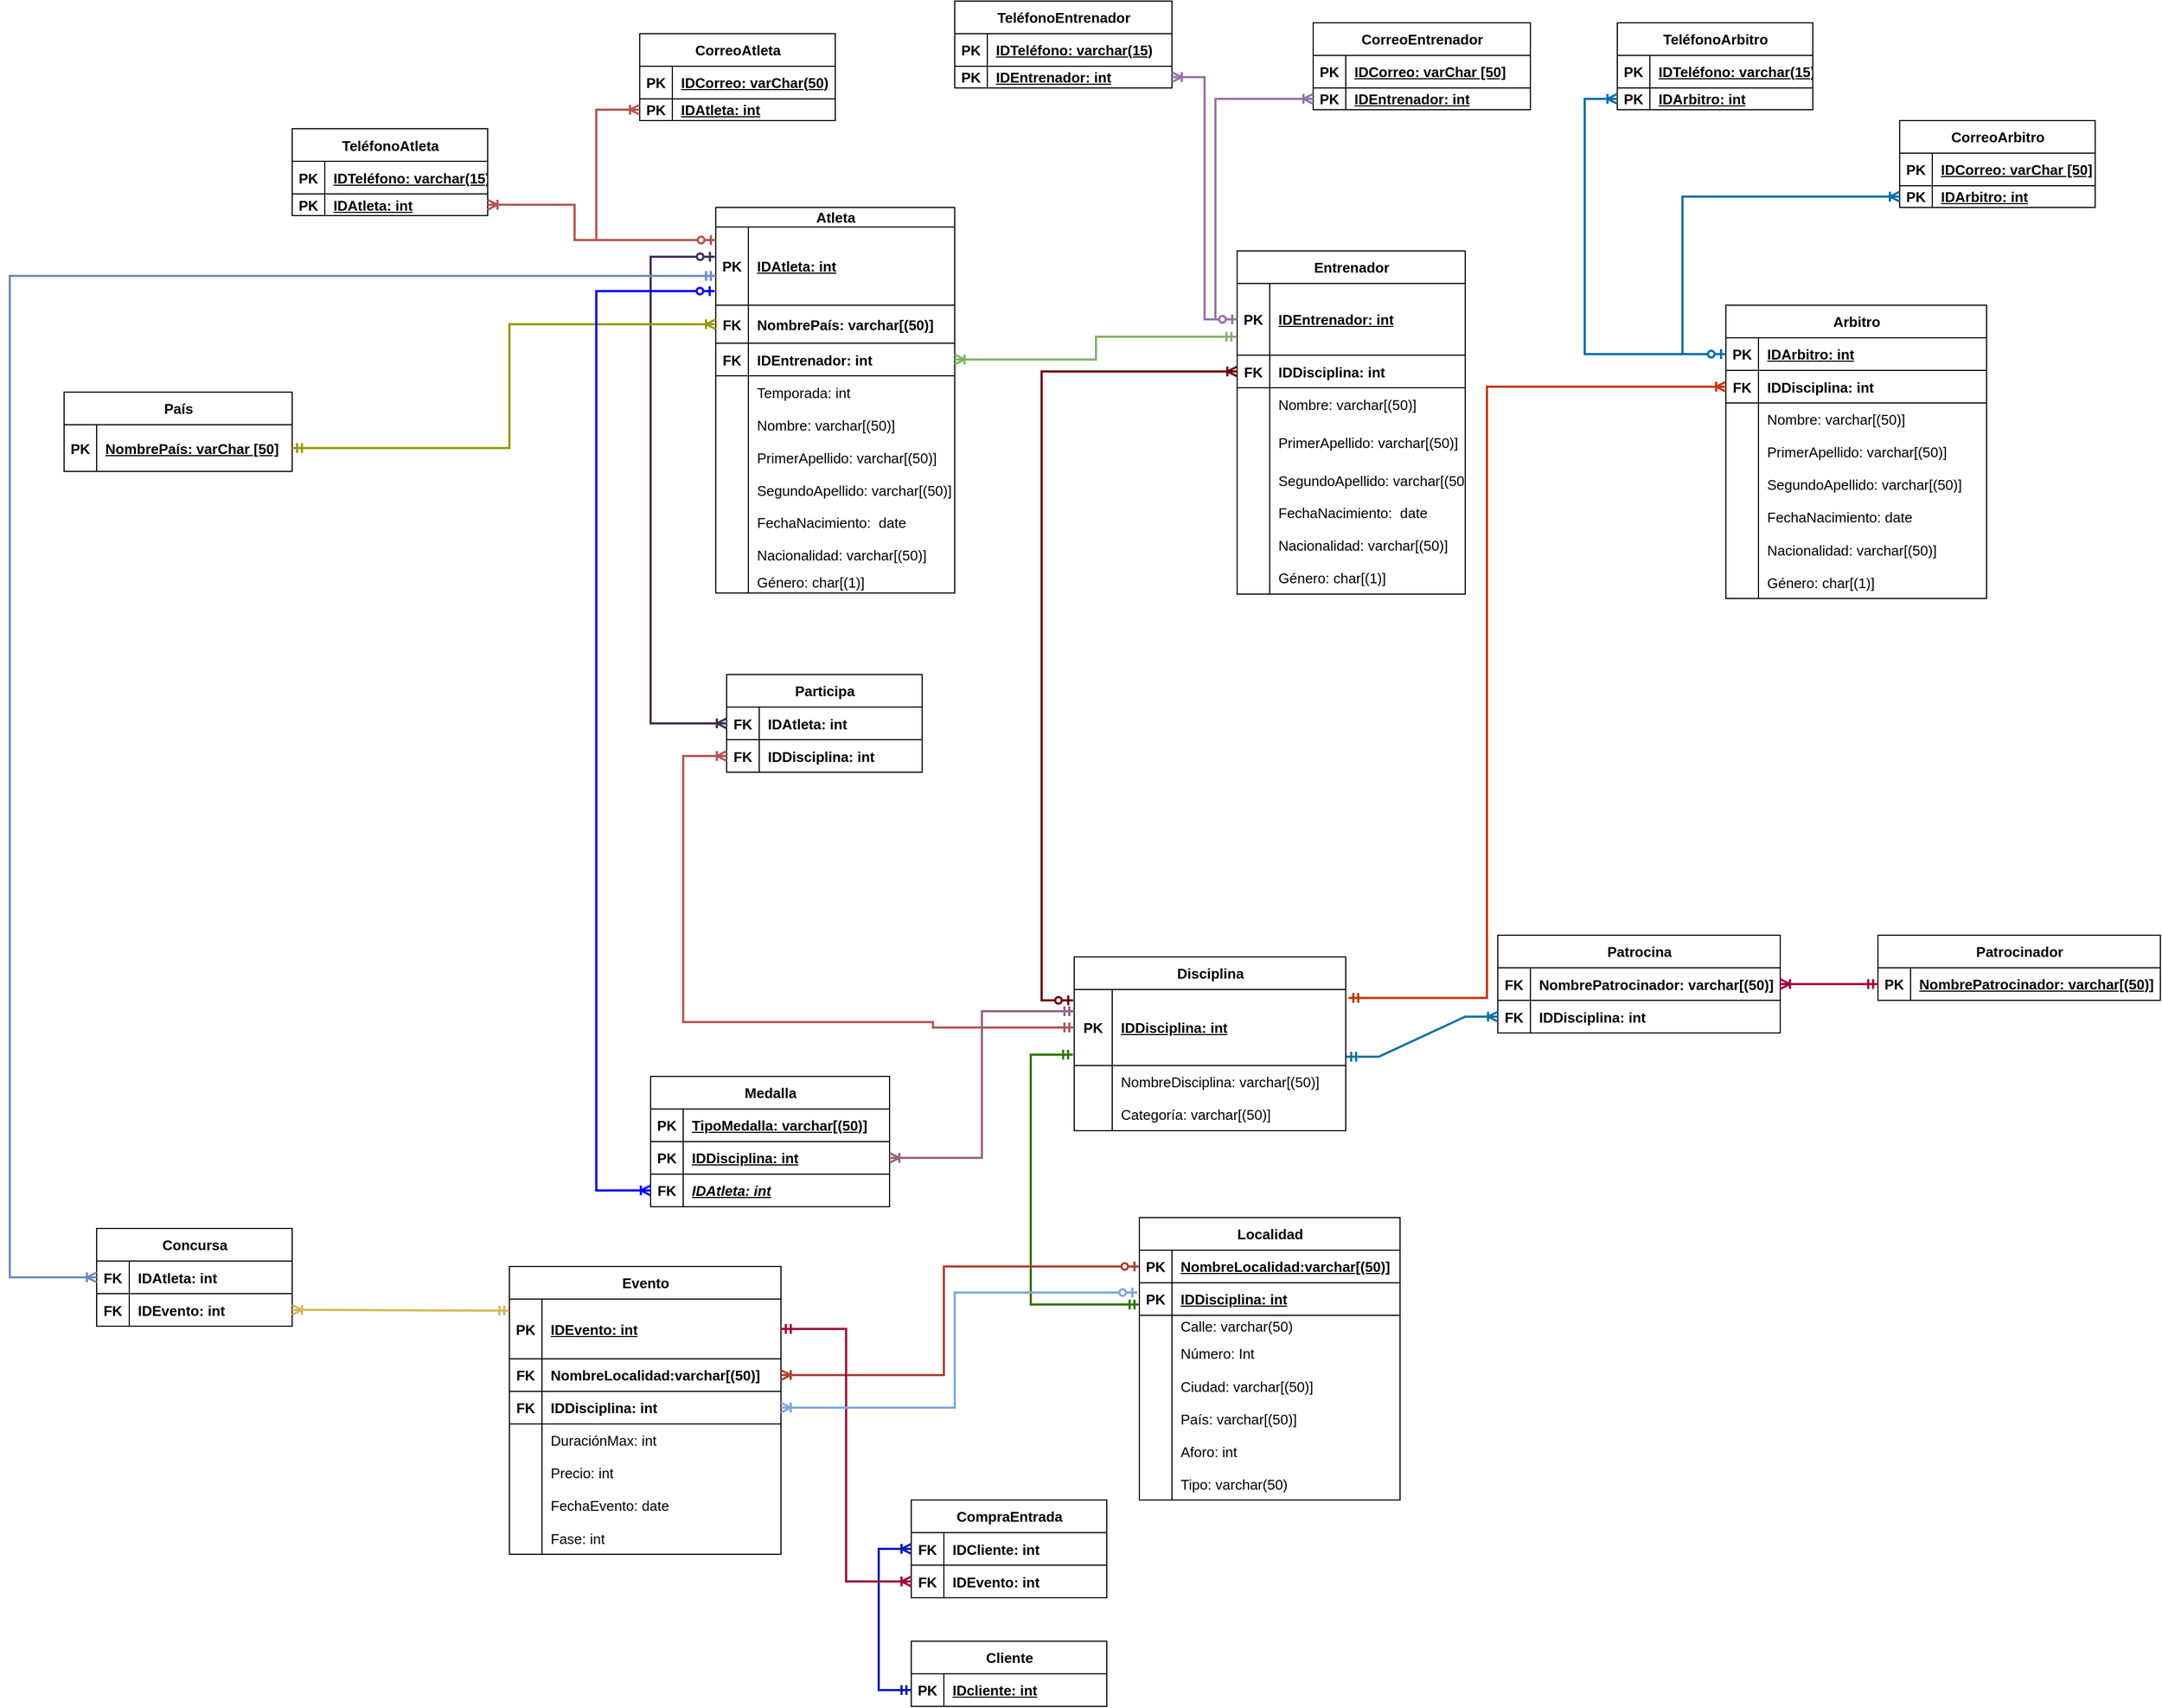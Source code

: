 <mxfile version="24.8.0">
  <diagram name="Página-1" id="cWyOJy4rAa10n7n6FvPp">
    <mxGraphModel grid="1" page="1" gridSize="10" guides="1" tooltips="1" connect="1" arrows="1" fold="1" pageScale="1" pageWidth="850" pageHeight="1100" math="0" shadow="0">
      <root>
        <mxCell id="0" />
        <mxCell id="1" parent="0" />
        <mxCell id="36T4z24LOP3LeD5Vtb74-15" value="Evento" style="shape=table;startSize=30;container=1;collapsible=1;childLayout=tableLayout;fixedRows=1;rowLines=0;fontStyle=1;align=center;resizeLast=1;html=1;fontSize=13;" vertex="1" parent="1">
          <mxGeometry x="-200" y="545" width="250" height="265" as="geometry" />
        </mxCell>
        <mxCell id="36T4z24LOP3LeD5Vtb74-16" value="" style="shape=tableRow;horizontal=0;startSize=0;swimlaneHead=0;swimlaneBody=0;fillColor=none;collapsible=0;dropTarget=0;points=[[0,0.5],[1,0.5]];portConstraint=eastwest;top=0;left=0;right=0;bottom=1;fontSize=13;" vertex="1" parent="36T4z24LOP3LeD5Vtb74-15">
          <mxGeometry y="30" width="250" height="55" as="geometry" />
        </mxCell>
        <mxCell id="36T4z24LOP3LeD5Vtb74-17" value="PK" style="shape=partialRectangle;connectable=0;fillColor=none;top=0;left=0;bottom=0;right=0;fontStyle=1;overflow=hidden;whiteSpace=wrap;html=1;fontSize=13;" vertex="1" parent="36T4z24LOP3LeD5Vtb74-16">
          <mxGeometry width="30" height="55" as="geometry">
            <mxRectangle width="30" height="55" as="alternateBounds" />
          </mxGeometry>
        </mxCell>
        <mxCell id="36T4z24LOP3LeD5Vtb74-18" value="IDEvento: int" style="shape=partialRectangle;connectable=0;fillColor=none;top=0;left=0;bottom=0;right=0;align=left;spacingLeft=6;fontStyle=5;overflow=hidden;whiteSpace=wrap;html=1;fontSize=13;" vertex="1" parent="36T4z24LOP3LeD5Vtb74-16">
          <mxGeometry x="30" width="220" height="55" as="geometry">
            <mxRectangle width="220" height="55" as="alternateBounds" />
          </mxGeometry>
        </mxCell>
        <mxCell id="vCqpdsKRJKgijNCNeV1A-1" value="" style="shape=tableRow;horizontal=0;startSize=0;swimlaneHead=0;swimlaneBody=0;fillColor=none;collapsible=0;dropTarget=0;points=[[0,0.5],[1,0.5]];portConstraint=eastwest;top=0;left=0;right=0;bottom=1;fontSize=13;" vertex="1" parent="36T4z24LOP3LeD5Vtb74-15">
          <mxGeometry y="85" width="250" height="30" as="geometry" />
        </mxCell>
        <mxCell id="vCqpdsKRJKgijNCNeV1A-2" value="FK" style="shape=partialRectangle;connectable=0;fillColor=none;top=0;left=0;bottom=0;right=0;editable=1;overflow=hidden;whiteSpace=wrap;html=1;fontStyle=1;fontSize=13;" vertex="1" parent="vCqpdsKRJKgijNCNeV1A-1">
          <mxGeometry width="30" height="30" as="geometry">
            <mxRectangle width="30" height="30" as="alternateBounds" />
          </mxGeometry>
        </mxCell>
        <mxCell id="vCqpdsKRJKgijNCNeV1A-3" value="NombreLocalidad:varchar[(50)]" style="shape=partialRectangle;connectable=0;fillColor=none;top=0;left=0;bottom=0;right=0;align=left;spacingLeft=6;overflow=hidden;whiteSpace=wrap;html=1;fontStyle=1;fontSize=13;" vertex="1" parent="vCqpdsKRJKgijNCNeV1A-1">
          <mxGeometry x="30" width="220" height="30" as="geometry">
            <mxRectangle width="220" height="30" as="alternateBounds" />
          </mxGeometry>
        </mxCell>
        <mxCell id="36T4z24LOP3LeD5Vtb74-19" value="" style="shape=tableRow;horizontal=0;startSize=0;swimlaneHead=0;swimlaneBody=0;fillColor=none;collapsible=0;dropTarget=0;points=[[0,0.5],[1,0.5]];portConstraint=eastwest;top=0;left=0;right=0;bottom=1;fontSize=13;" vertex="1" parent="36T4z24LOP3LeD5Vtb74-15">
          <mxGeometry y="115" width="250" height="30" as="geometry" />
        </mxCell>
        <mxCell id="36T4z24LOP3LeD5Vtb74-20" value="FK" style="shape=partialRectangle;connectable=0;fillColor=none;top=0;left=0;bottom=0;right=0;editable=1;overflow=hidden;whiteSpace=wrap;html=1;fontStyle=1;fontSize=13;" vertex="1" parent="36T4z24LOP3LeD5Vtb74-19">
          <mxGeometry width="30" height="30" as="geometry">
            <mxRectangle width="30" height="30" as="alternateBounds" />
          </mxGeometry>
        </mxCell>
        <mxCell id="36T4z24LOP3LeD5Vtb74-21" value="IDDisciplina: int" style="shape=partialRectangle;connectable=0;fillColor=none;top=0;left=0;bottom=0;right=0;align=left;spacingLeft=6;overflow=hidden;whiteSpace=wrap;html=1;fontStyle=1;fontSize=13;" vertex="1" parent="36T4z24LOP3LeD5Vtb74-19">
          <mxGeometry x="30" width="220" height="30" as="geometry">
            <mxRectangle width="220" height="30" as="alternateBounds" />
          </mxGeometry>
        </mxCell>
        <mxCell id="LZco95R0kcnfF2moG8rG-34" value="" style="shape=tableRow;horizontal=0;startSize=0;swimlaneHead=0;swimlaneBody=0;fillColor=none;collapsible=0;dropTarget=0;points=[[0,0.5],[1,0.5]];portConstraint=eastwest;top=0;left=0;right=0;bottom=0;fontSize=13;" vertex="1" parent="36T4z24LOP3LeD5Vtb74-15">
          <mxGeometry y="145" width="250" height="30" as="geometry" />
        </mxCell>
        <mxCell id="LZco95R0kcnfF2moG8rG-35" value="" style="shape=partialRectangle;connectable=0;fillColor=none;top=0;left=0;bottom=0;right=0;editable=1;overflow=hidden;whiteSpace=wrap;html=1;fontSize=13;" vertex="1" parent="LZco95R0kcnfF2moG8rG-34">
          <mxGeometry width="30" height="30" as="geometry">
            <mxRectangle width="30" height="30" as="alternateBounds" />
          </mxGeometry>
        </mxCell>
        <mxCell id="LZco95R0kcnfF2moG8rG-36" value="DuraciónMax: int" style="shape=partialRectangle;connectable=0;fillColor=none;top=0;left=0;bottom=0;right=0;align=left;spacingLeft=6;overflow=hidden;whiteSpace=wrap;html=1;fontSize=13;" vertex="1" parent="LZco95R0kcnfF2moG8rG-34">
          <mxGeometry x="30" width="220" height="30" as="geometry">
            <mxRectangle width="220" height="30" as="alternateBounds" />
          </mxGeometry>
        </mxCell>
        <mxCell id="36T4z24LOP3LeD5Vtb74-22" value="" style="shape=tableRow;horizontal=0;startSize=0;swimlaneHead=0;swimlaneBody=0;fillColor=none;collapsible=0;dropTarget=0;points=[[0,0.5],[1,0.5]];portConstraint=eastwest;top=0;left=0;right=0;bottom=0;fontSize=13;" vertex="1" parent="36T4z24LOP3LeD5Vtb74-15">
          <mxGeometry y="175" width="250" height="30" as="geometry" />
        </mxCell>
        <mxCell id="36T4z24LOP3LeD5Vtb74-23" value="" style="shape=partialRectangle;connectable=0;fillColor=none;top=0;left=0;bottom=0;right=0;editable=1;overflow=hidden;whiteSpace=wrap;html=1;fontSize=13;" vertex="1" parent="36T4z24LOP3LeD5Vtb74-22">
          <mxGeometry width="30" height="30" as="geometry">
            <mxRectangle width="30" height="30" as="alternateBounds" />
          </mxGeometry>
        </mxCell>
        <mxCell id="36T4z24LOP3LeD5Vtb74-24" value="Precio: int" style="shape=partialRectangle;connectable=0;fillColor=none;top=0;left=0;bottom=0;right=0;align=left;spacingLeft=6;overflow=hidden;whiteSpace=wrap;html=1;fontSize=13;" vertex="1" parent="36T4z24LOP3LeD5Vtb74-22">
          <mxGeometry x="30" width="220" height="30" as="geometry">
            <mxRectangle width="220" height="30" as="alternateBounds" />
          </mxGeometry>
        </mxCell>
        <mxCell id="36T4z24LOP3LeD5Vtb74-25" value="" style="shape=tableRow;horizontal=0;startSize=0;swimlaneHead=0;swimlaneBody=0;fillColor=none;collapsible=0;dropTarget=0;points=[[0,0.5],[1,0.5]];portConstraint=eastwest;top=0;left=0;right=0;bottom=0;fontSize=13;" vertex="1" parent="36T4z24LOP3LeD5Vtb74-15">
          <mxGeometry y="205" width="250" height="30" as="geometry" />
        </mxCell>
        <mxCell id="36T4z24LOP3LeD5Vtb74-26" value="" style="shape=partialRectangle;connectable=0;fillColor=none;top=0;left=0;bottom=0;right=0;editable=1;overflow=hidden;whiteSpace=wrap;html=1;fontSize=13;" vertex="1" parent="36T4z24LOP3LeD5Vtb74-25">
          <mxGeometry width="30" height="30" as="geometry">
            <mxRectangle width="30" height="30" as="alternateBounds" />
          </mxGeometry>
        </mxCell>
        <mxCell id="36T4z24LOP3LeD5Vtb74-27" value="FechaEvento: date" style="shape=partialRectangle;connectable=0;fillColor=none;top=0;left=0;bottom=0;right=0;align=left;spacingLeft=6;overflow=hidden;whiteSpace=wrap;html=1;fontSize=13;" vertex="1" parent="36T4z24LOP3LeD5Vtb74-25">
          <mxGeometry x="30" width="220" height="30" as="geometry">
            <mxRectangle width="220" height="30" as="alternateBounds" />
          </mxGeometry>
        </mxCell>
        <mxCell id="J7smQ2ikY7h7KTCIxJu_-4" value="" style="shape=tableRow;horizontal=0;startSize=0;swimlaneHead=0;swimlaneBody=0;fillColor=none;collapsible=0;dropTarget=0;points=[[0,0.5],[1,0.5]];portConstraint=eastwest;top=0;left=0;right=0;bottom=0;fontSize=13;" vertex="1" parent="36T4z24LOP3LeD5Vtb74-15">
          <mxGeometry y="235" width="250" height="30" as="geometry" />
        </mxCell>
        <mxCell id="J7smQ2ikY7h7KTCIxJu_-5" value="" style="shape=partialRectangle;connectable=0;fillColor=none;top=0;left=0;bottom=0;right=0;editable=1;overflow=hidden;fontSize=13;" vertex="1" parent="J7smQ2ikY7h7KTCIxJu_-4">
          <mxGeometry width="30" height="30" as="geometry">
            <mxRectangle width="30" height="30" as="alternateBounds" />
          </mxGeometry>
        </mxCell>
        <mxCell id="J7smQ2ikY7h7KTCIxJu_-6" value="Fase: int" style="shape=partialRectangle;connectable=0;fillColor=none;top=0;left=0;bottom=0;right=0;align=left;spacingLeft=6;overflow=hidden;fontSize=13;" vertex="1" parent="J7smQ2ikY7h7KTCIxJu_-4">
          <mxGeometry x="30" width="220" height="30" as="geometry">
            <mxRectangle width="220" height="30" as="alternateBounds" />
          </mxGeometry>
        </mxCell>
        <mxCell id="36T4z24LOP3LeD5Vtb74-138" value="Entrenador" style="shape=table;startSize=30;container=1;collapsible=1;childLayout=tableLayout;fixedRows=1;rowLines=0;fontStyle=1;align=center;resizeLast=1;html=1;fontSize=13;" vertex="1" parent="1">
          <mxGeometry x="470" y="-390" width="210" height="316" as="geometry" />
        </mxCell>
        <mxCell id="36T4z24LOP3LeD5Vtb74-139" value="" style="shape=tableRow;horizontal=0;startSize=0;swimlaneHead=0;swimlaneBody=0;fillColor=none;collapsible=0;dropTarget=0;points=[[0,0.5],[1,0.5]];portConstraint=eastwest;top=0;left=0;right=0;bottom=1;fontSize=13;" vertex="1" parent="36T4z24LOP3LeD5Vtb74-138">
          <mxGeometry y="30" width="210" height="66" as="geometry" />
        </mxCell>
        <mxCell id="36T4z24LOP3LeD5Vtb74-140" value="PK" style="shape=partialRectangle;connectable=0;fillColor=none;top=0;left=0;bottom=0;right=0;fontStyle=1;overflow=hidden;whiteSpace=wrap;html=1;fontSize=13;" vertex="1" parent="36T4z24LOP3LeD5Vtb74-139">
          <mxGeometry width="30" height="66" as="geometry">
            <mxRectangle width="30" height="66" as="alternateBounds" />
          </mxGeometry>
        </mxCell>
        <mxCell id="36T4z24LOP3LeD5Vtb74-141" value="IDEntrenador: int" style="shape=partialRectangle;connectable=0;fillColor=none;top=0;left=0;bottom=0;right=0;align=left;spacingLeft=6;fontStyle=5;overflow=hidden;whiteSpace=wrap;html=1;fontSize=13;" vertex="1" parent="36T4z24LOP3LeD5Vtb74-139">
          <mxGeometry x="30" width="180" height="66" as="geometry">
            <mxRectangle width="180" height="66" as="alternateBounds" />
          </mxGeometry>
        </mxCell>
        <mxCell id="36T4z24LOP3LeD5Vtb74-164" value="" style="shape=tableRow;horizontal=0;startSize=0;swimlaneHead=0;swimlaneBody=0;fillColor=none;collapsible=0;dropTarget=0;points=[[0,0.5],[1,0.5]];portConstraint=eastwest;top=0;left=0;right=0;bottom=1;fontStyle=0;spacing=2;fontSize=13;" vertex="1" parent="36T4z24LOP3LeD5Vtb74-138">
          <mxGeometry y="96" width="210" height="30" as="geometry" />
        </mxCell>
        <mxCell id="36T4z24LOP3LeD5Vtb74-165" value="FK" style="shape=partialRectangle;connectable=0;fillColor=none;top=0;left=0;bottom=0;right=0;editable=1;overflow=hidden;fontStyle=1;fontSize=13;" vertex="1" parent="36T4z24LOP3LeD5Vtb74-164">
          <mxGeometry width="30" height="30" as="geometry">
            <mxRectangle width="30" height="30" as="alternateBounds" />
          </mxGeometry>
        </mxCell>
        <mxCell id="36T4z24LOP3LeD5Vtb74-166" value="IDDisciplina: int" style="shape=partialRectangle;connectable=0;fillColor=none;top=0;left=0;bottom=0;right=0;align=left;spacingLeft=6;overflow=hidden;fontStyle=1;fontSize=13;" vertex="1" parent="36T4z24LOP3LeD5Vtb74-164">
          <mxGeometry x="30" width="180" height="30" as="geometry">
            <mxRectangle width="180" height="30" as="alternateBounds" />
          </mxGeometry>
        </mxCell>
        <mxCell id="wlwj411Kuk6rDO_IyDqp-84" value="" style="shape=tableRow;horizontal=0;startSize=0;swimlaneHead=0;swimlaneBody=0;fillColor=none;collapsible=0;dropTarget=0;points=[[0,0.5],[1,0.5]];portConstraint=eastwest;top=0;left=0;right=0;bottom=0;fontSize=13;" vertex="1" parent="36T4z24LOP3LeD5Vtb74-138">
          <mxGeometry y="126" width="210" height="30" as="geometry" />
        </mxCell>
        <mxCell id="wlwj411Kuk6rDO_IyDqp-85" value="" style="shape=partialRectangle;connectable=0;fillColor=none;top=0;left=0;bottom=0;right=0;editable=1;overflow=hidden;fontSize=13;" vertex="1" parent="wlwj411Kuk6rDO_IyDqp-84">
          <mxGeometry width="30" height="30" as="geometry">
            <mxRectangle width="30" height="30" as="alternateBounds" />
          </mxGeometry>
        </mxCell>
        <mxCell id="wlwj411Kuk6rDO_IyDqp-86" value="Nombre: varchar[(50)]" style="shape=partialRectangle;connectable=0;fillColor=none;top=0;left=0;bottom=0;right=0;align=left;spacingLeft=6;overflow=hidden;fontSize=13;" vertex="1" parent="wlwj411Kuk6rDO_IyDqp-84">
          <mxGeometry x="30" width="180" height="30" as="geometry">
            <mxRectangle width="180" height="30" as="alternateBounds" />
          </mxGeometry>
        </mxCell>
        <mxCell id="36T4z24LOP3LeD5Vtb74-167" value="" style="shape=tableRow;horizontal=0;startSize=0;swimlaneHead=0;swimlaneBody=0;fillColor=none;collapsible=0;dropTarget=0;points=[[0,0.5],[1,0.5]];portConstraint=eastwest;top=0;left=0;right=0;bottom=0;fontSize=13;" vertex="1" parent="36T4z24LOP3LeD5Vtb74-138">
          <mxGeometry y="156" width="210" height="40" as="geometry" />
        </mxCell>
        <mxCell id="36T4z24LOP3LeD5Vtb74-168" value="" style="shape=partialRectangle;connectable=0;fillColor=none;top=0;left=0;bottom=0;right=0;editable=1;overflow=hidden;fontSize=13;" vertex="1" parent="36T4z24LOP3LeD5Vtb74-167">
          <mxGeometry width="30" height="40" as="geometry">
            <mxRectangle width="30" height="40" as="alternateBounds" />
          </mxGeometry>
        </mxCell>
        <mxCell id="36T4z24LOP3LeD5Vtb74-169" value="PrimerApellido: varchar[(50)]" style="shape=partialRectangle;connectable=0;fillColor=none;top=0;left=0;bottom=0;right=0;align=left;spacingLeft=6;overflow=hidden;fontSize=13;" vertex="1" parent="36T4z24LOP3LeD5Vtb74-167">
          <mxGeometry x="30" width="180" height="40" as="geometry">
            <mxRectangle width="180" height="40" as="alternateBounds" />
          </mxGeometry>
        </mxCell>
        <mxCell id="36T4z24LOP3LeD5Vtb74-170" value="" style="shape=tableRow;horizontal=0;startSize=0;swimlaneHead=0;swimlaneBody=0;fillColor=none;collapsible=0;dropTarget=0;points=[[0,0.5],[1,0.5]];portConstraint=eastwest;top=0;left=0;right=0;bottom=0;fontSize=13;" vertex="1" parent="36T4z24LOP3LeD5Vtb74-138">
          <mxGeometry y="196" width="210" height="30" as="geometry" />
        </mxCell>
        <mxCell id="36T4z24LOP3LeD5Vtb74-171" value="" style="shape=partialRectangle;connectable=0;fillColor=none;top=0;left=0;bottom=0;right=0;editable=1;overflow=hidden;fontSize=13;" vertex="1" parent="36T4z24LOP3LeD5Vtb74-170">
          <mxGeometry width="30" height="30" as="geometry">
            <mxRectangle width="30" height="30" as="alternateBounds" />
          </mxGeometry>
        </mxCell>
        <mxCell id="36T4z24LOP3LeD5Vtb74-172" value="SegundoApellido: varchar[(50)]" style="shape=partialRectangle;connectable=0;fillColor=none;top=0;left=0;bottom=0;right=0;align=left;spacingLeft=6;overflow=hidden;fontSize=13;" vertex="1" parent="36T4z24LOP3LeD5Vtb74-170">
          <mxGeometry x="30" width="180" height="30" as="geometry">
            <mxRectangle width="180" height="30" as="alternateBounds" />
          </mxGeometry>
        </mxCell>
        <mxCell id="36T4z24LOP3LeD5Vtb74-142" value="" style="shape=tableRow;horizontal=0;startSize=0;swimlaneHead=0;swimlaneBody=0;fillColor=none;collapsible=0;dropTarget=0;points=[[0,0.5],[1,0.5]];portConstraint=eastwest;top=0;left=0;right=0;bottom=0;fontSize=13;" vertex="1" parent="36T4z24LOP3LeD5Vtb74-138">
          <mxGeometry y="226" width="210" height="30" as="geometry" />
        </mxCell>
        <mxCell id="36T4z24LOP3LeD5Vtb74-143" value="" style="shape=partialRectangle;connectable=0;fillColor=none;top=0;left=0;bottom=0;right=0;editable=1;overflow=hidden;whiteSpace=wrap;html=1;fontSize=13;" vertex="1" parent="36T4z24LOP3LeD5Vtb74-142">
          <mxGeometry width="30" height="30" as="geometry">
            <mxRectangle width="30" height="30" as="alternateBounds" />
          </mxGeometry>
        </mxCell>
        <mxCell id="36T4z24LOP3LeD5Vtb74-144" value="&lt;div style=&quot;font-size: 13px;&quot;&gt;FechaNacimiento:&amp;nbsp; date&lt;br style=&quot;font-size: 13px;&quot;&gt;&lt;/div&gt;" style="shape=partialRectangle;connectable=0;fillColor=none;top=0;left=0;bottom=0;right=0;align=left;spacingLeft=6;overflow=hidden;whiteSpace=wrap;html=1;fontSize=13;" vertex="1" parent="36T4z24LOP3LeD5Vtb74-142">
          <mxGeometry x="30" width="180" height="30" as="geometry">
            <mxRectangle width="180" height="30" as="alternateBounds" />
          </mxGeometry>
        </mxCell>
        <mxCell id="36T4z24LOP3LeD5Vtb74-145" value="" style="shape=tableRow;horizontal=0;startSize=0;swimlaneHead=0;swimlaneBody=0;fillColor=none;collapsible=0;dropTarget=0;points=[[0,0.5],[1,0.5]];portConstraint=eastwest;top=0;left=0;right=0;bottom=0;fontSize=13;" vertex="1" parent="36T4z24LOP3LeD5Vtb74-138">
          <mxGeometry y="256" width="210" height="30" as="geometry" />
        </mxCell>
        <mxCell id="36T4z24LOP3LeD5Vtb74-146" value="" style="shape=partialRectangle;connectable=0;fillColor=none;top=0;left=0;bottom=0;right=0;editable=1;overflow=hidden;whiteSpace=wrap;html=1;fontSize=13;" vertex="1" parent="36T4z24LOP3LeD5Vtb74-145">
          <mxGeometry width="30" height="30" as="geometry">
            <mxRectangle width="30" height="30" as="alternateBounds" />
          </mxGeometry>
        </mxCell>
        <mxCell id="36T4z24LOP3LeD5Vtb74-147" value="Nacionalidad: varchar[(50)] " style="shape=partialRectangle;connectable=0;fillColor=none;top=0;left=0;bottom=0;right=0;align=left;spacingLeft=6;overflow=hidden;whiteSpace=wrap;html=1;fontSize=13;" vertex="1" parent="36T4z24LOP3LeD5Vtb74-145">
          <mxGeometry x="30" width="180" height="30" as="geometry">
            <mxRectangle width="180" height="30" as="alternateBounds" />
          </mxGeometry>
        </mxCell>
        <mxCell id="36T4z24LOP3LeD5Vtb74-148" value="" style="shape=tableRow;horizontal=0;startSize=0;swimlaneHead=0;swimlaneBody=0;fillColor=none;collapsible=0;dropTarget=0;points=[[0,0.5],[1,0.5]];portConstraint=eastwest;top=0;left=0;right=0;bottom=0;fontSize=13;" vertex="1" parent="36T4z24LOP3LeD5Vtb74-138">
          <mxGeometry y="286" width="210" height="30" as="geometry" />
        </mxCell>
        <mxCell id="36T4z24LOP3LeD5Vtb74-149" value="" style="shape=partialRectangle;connectable=0;fillColor=none;top=0;left=0;bottom=0;right=0;editable=1;overflow=hidden;whiteSpace=wrap;html=1;fontSize=13;" vertex="1" parent="36T4z24LOP3LeD5Vtb74-148">
          <mxGeometry width="30" height="30" as="geometry">
            <mxRectangle width="30" height="30" as="alternateBounds" />
          </mxGeometry>
        </mxCell>
        <mxCell id="36T4z24LOP3LeD5Vtb74-150" value="&lt;div style=&quot;font-size: 13px;&quot;&gt;Género: char[(1)]&lt;br style=&quot;font-size: 13px;&quot;&gt;&lt;/div&gt;" style="shape=partialRectangle;connectable=0;fillColor=none;top=0;left=0;bottom=0;right=0;align=left;spacingLeft=6;overflow=hidden;whiteSpace=wrap;html=1;fontSize=13;" vertex="1" parent="36T4z24LOP3LeD5Vtb74-148">
          <mxGeometry x="30" width="180" height="30" as="geometry">
            <mxRectangle width="180" height="30" as="alternateBounds" />
          </mxGeometry>
        </mxCell>
        <mxCell id="36T4z24LOP3LeD5Vtb74-151" value="Arbitro" style="shape=table;startSize=30;container=1;collapsible=1;childLayout=tableLayout;fixedRows=1;rowLines=0;fontStyle=1;align=center;resizeLast=1;html=1;fontSize=13;" vertex="1" parent="1">
          <mxGeometry x="920" y="-340" width="240" height="270" as="geometry" />
        </mxCell>
        <mxCell id="36T4z24LOP3LeD5Vtb74-152" value="" style="shape=tableRow;horizontal=0;startSize=0;swimlaneHead=0;swimlaneBody=0;fillColor=none;collapsible=0;dropTarget=0;points=[[0,0.5],[1,0.5]];portConstraint=eastwest;top=0;left=0;right=0;bottom=1;fontSize=13;" vertex="1" parent="36T4z24LOP3LeD5Vtb74-151">
          <mxGeometry y="30" width="240" height="30" as="geometry" />
        </mxCell>
        <mxCell id="36T4z24LOP3LeD5Vtb74-153" value="PK" style="shape=partialRectangle;connectable=0;fillColor=none;top=0;left=0;bottom=0;right=0;fontStyle=1;overflow=hidden;whiteSpace=wrap;html=1;fontSize=13;" vertex="1" parent="36T4z24LOP3LeD5Vtb74-152">
          <mxGeometry width="30" height="30" as="geometry">
            <mxRectangle width="30" height="30" as="alternateBounds" />
          </mxGeometry>
        </mxCell>
        <mxCell id="36T4z24LOP3LeD5Vtb74-154" value="IDArbitro: int" style="shape=partialRectangle;connectable=0;fillColor=none;top=0;left=0;bottom=0;right=0;align=left;spacingLeft=6;fontStyle=5;overflow=hidden;whiteSpace=wrap;html=1;fontSize=13;" vertex="1" parent="36T4z24LOP3LeD5Vtb74-152">
          <mxGeometry x="30" width="210" height="30" as="geometry">
            <mxRectangle width="210" height="30" as="alternateBounds" />
          </mxGeometry>
        </mxCell>
        <mxCell id="q2yrCnXa5M1frAqMx9y7-29" value="" style="shape=tableRow;horizontal=0;startSize=0;swimlaneHead=0;swimlaneBody=0;fillColor=none;collapsible=0;dropTarget=0;points=[[0,0.5],[1,0.5]];portConstraint=eastwest;top=0;left=0;right=0;bottom=0;fontSize=13;" vertex="1" parent="36T4z24LOP3LeD5Vtb74-151">
          <mxGeometry y="60" width="240" height="30" as="geometry" />
        </mxCell>
        <mxCell id="q2yrCnXa5M1frAqMx9y7-30" value="FK" style="shape=partialRectangle;connectable=0;fillColor=none;top=0;left=0;bottom=1;right=0;editable=1;overflow=hidden;fontStyle=1;fontSize=13;" vertex="1" parent="q2yrCnXa5M1frAqMx9y7-29">
          <mxGeometry width="30" height="30" as="geometry">
            <mxRectangle width="30" height="30" as="alternateBounds" />
          </mxGeometry>
        </mxCell>
        <mxCell id="q2yrCnXa5M1frAqMx9y7-31" value="IDDisciplina: int" style="shape=partialRectangle;connectable=0;fillColor=none;top=0;left=0;bottom=1;right=0;align=left;spacingLeft=6;overflow=hidden;fontStyle=1;fontSize=13;" vertex="1" parent="q2yrCnXa5M1frAqMx9y7-29">
          <mxGeometry x="30" width="210" height="30" as="geometry">
            <mxRectangle width="210" height="30" as="alternateBounds" />
          </mxGeometry>
        </mxCell>
        <mxCell id="36T4z24LOP3LeD5Vtb74-155" value="" style="shape=tableRow;horizontal=0;startSize=0;swimlaneHead=0;swimlaneBody=0;fillColor=none;collapsible=0;dropTarget=0;points=[[0,0.5],[1,0.5]];portConstraint=eastwest;top=0;left=0;right=0;bottom=0;fontSize=13;" vertex="1" parent="36T4z24LOP3LeD5Vtb74-151">
          <mxGeometry y="90" width="240" height="30" as="geometry" />
        </mxCell>
        <mxCell id="36T4z24LOP3LeD5Vtb74-156" value="" style="shape=partialRectangle;connectable=0;fillColor=none;top=0;left=0;bottom=0;right=0;editable=1;overflow=hidden;whiteSpace=wrap;html=1;fontSize=13;" vertex="1" parent="36T4z24LOP3LeD5Vtb74-155">
          <mxGeometry width="30" height="30" as="geometry">
            <mxRectangle width="30" height="30" as="alternateBounds" />
          </mxGeometry>
        </mxCell>
        <mxCell id="36T4z24LOP3LeD5Vtb74-157" value="Nombre: varchar[(50)]" style="shape=partialRectangle;connectable=0;fillColor=none;top=0;left=0;bottom=0;right=0;align=left;spacingLeft=6;overflow=hidden;whiteSpace=wrap;html=1;fontSize=13;" vertex="1" parent="36T4z24LOP3LeD5Vtb74-155">
          <mxGeometry x="30" width="210" height="30" as="geometry">
            <mxRectangle width="210" height="30" as="alternateBounds" />
          </mxGeometry>
        </mxCell>
        <mxCell id="36T4z24LOP3LeD5Vtb74-158" value="" style="shape=tableRow;horizontal=0;startSize=0;swimlaneHead=0;swimlaneBody=0;fillColor=none;collapsible=0;dropTarget=0;points=[[0,0.5],[1,0.5]];portConstraint=eastwest;top=0;left=0;right=0;bottom=0;fontSize=13;" vertex="1" parent="36T4z24LOP3LeD5Vtb74-151">
          <mxGeometry y="120" width="240" height="30" as="geometry" />
        </mxCell>
        <mxCell id="36T4z24LOP3LeD5Vtb74-159" value="" style="shape=partialRectangle;connectable=0;fillColor=none;top=0;left=0;bottom=0;right=0;editable=1;overflow=hidden;whiteSpace=wrap;html=1;fontSize=13;" vertex="1" parent="36T4z24LOP3LeD5Vtb74-158">
          <mxGeometry width="30" height="30" as="geometry">
            <mxRectangle width="30" height="30" as="alternateBounds" />
          </mxGeometry>
        </mxCell>
        <mxCell id="36T4z24LOP3LeD5Vtb74-160" value="PrimerApellido: varchar[(50)]" style="shape=partialRectangle;connectable=0;fillColor=none;top=0;left=0;bottom=0;right=0;align=left;spacingLeft=6;overflow=hidden;whiteSpace=wrap;html=1;fontSize=13;" vertex="1" parent="36T4z24LOP3LeD5Vtb74-158">
          <mxGeometry x="30" width="210" height="30" as="geometry">
            <mxRectangle width="210" height="30" as="alternateBounds" />
          </mxGeometry>
        </mxCell>
        <mxCell id="36T4z24LOP3LeD5Vtb74-161" value="" style="shape=tableRow;horizontal=0;startSize=0;swimlaneHead=0;swimlaneBody=0;fillColor=none;collapsible=0;dropTarget=0;points=[[0,0.5],[1,0.5]];portConstraint=eastwest;top=0;left=0;right=0;bottom=0;fontSize=13;" vertex="1" parent="36T4z24LOP3LeD5Vtb74-151">
          <mxGeometry y="150" width="240" height="30" as="geometry" />
        </mxCell>
        <mxCell id="36T4z24LOP3LeD5Vtb74-162" value="" style="shape=partialRectangle;connectable=0;fillColor=none;top=0;left=0;bottom=0;right=0;editable=1;overflow=hidden;whiteSpace=wrap;html=1;fontSize=13;" vertex="1" parent="36T4z24LOP3LeD5Vtb74-161">
          <mxGeometry width="30" height="30" as="geometry">
            <mxRectangle width="30" height="30" as="alternateBounds" />
          </mxGeometry>
        </mxCell>
        <mxCell id="36T4z24LOP3LeD5Vtb74-163" value="SegundoApellido: varchar[(50)]" style="shape=partialRectangle;connectable=0;fillColor=none;top=0;left=0;bottom=0;right=0;align=left;spacingLeft=6;overflow=hidden;whiteSpace=wrap;html=1;fontSize=13;" vertex="1" parent="36T4z24LOP3LeD5Vtb74-161">
          <mxGeometry x="30" width="210" height="30" as="geometry">
            <mxRectangle width="210" height="30" as="alternateBounds" />
          </mxGeometry>
        </mxCell>
        <mxCell id="9tRWBcBBaT76NV6u4gut-1" value="" style="shape=tableRow;horizontal=0;startSize=0;swimlaneHead=0;swimlaneBody=0;fillColor=none;collapsible=0;dropTarget=0;points=[[0,0.5],[1,0.5]];portConstraint=eastwest;top=0;left=0;right=0;bottom=0;fontSize=13;" vertex="1" parent="36T4z24LOP3LeD5Vtb74-151">
          <mxGeometry y="180" width="240" height="30" as="geometry" />
        </mxCell>
        <mxCell id="9tRWBcBBaT76NV6u4gut-2" value="" style="shape=partialRectangle;connectable=0;fillColor=none;top=0;left=0;bottom=0;right=0;editable=1;overflow=hidden;whiteSpace=wrap;html=1;fontSize=13;" vertex="1" parent="9tRWBcBBaT76NV6u4gut-1">
          <mxGeometry width="30" height="30" as="geometry">
            <mxRectangle width="30" height="30" as="alternateBounds" />
          </mxGeometry>
        </mxCell>
        <mxCell id="9tRWBcBBaT76NV6u4gut-3" value="FechaNacimiento: date" style="shape=partialRectangle;connectable=0;fillColor=none;top=0;left=0;bottom=0;right=0;align=left;spacingLeft=6;overflow=hidden;whiteSpace=wrap;html=1;fontSize=13;" vertex="1" parent="9tRWBcBBaT76NV6u4gut-1">
          <mxGeometry x="30" width="210" height="30" as="geometry">
            <mxRectangle width="210" height="30" as="alternateBounds" />
          </mxGeometry>
        </mxCell>
        <mxCell id="nFd2LTMDBVpqRNZDv_q9-33" value="" style="shape=tableRow;horizontal=0;startSize=0;swimlaneHead=0;swimlaneBody=0;fillColor=none;collapsible=0;dropTarget=0;points=[[0,0.5],[1,0.5]];portConstraint=eastwest;top=0;left=0;right=0;bottom=0;fontSize=13;" vertex="1" parent="36T4z24LOP3LeD5Vtb74-151">
          <mxGeometry y="210" width="240" height="30" as="geometry" />
        </mxCell>
        <mxCell id="nFd2LTMDBVpqRNZDv_q9-34" value="" style="shape=partialRectangle;connectable=0;fillColor=none;top=0;left=0;bottom=0;right=0;editable=1;overflow=hidden;fontSize=13;" vertex="1" parent="nFd2LTMDBVpqRNZDv_q9-33">
          <mxGeometry width="30" height="30" as="geometry">
            <mxRectangle width="30" height="30" as="alternateBounds" />
          </mxGeometry>
        </mxCell>
        <mxCell id="nFd2LTMDBVpqRNZDv_q9-35" value="Nacionalidad: varchar[(50)]" style="shape=partialRectangle;connectable=0;fillColor=none;top=0;left=0;bottom=0;right=0;align=left;spacingLeft=6;overflow=hidden;fontSize=13;" vertex="1" parent="nFd2LTMDBVpqRNZDv_q9-33">
          <mxGeometry x="30" width="210" height="30" as="geometry">
            <mxRectangle width="210" height="30" as="alternateBounds" />
          </mxGeometry>
        </mxCell>
        <mxCell id="nFd2LTMDBVpqRNZDv_q9-36" value="" style="shape=tableRow;horizontal=0;startSize=0;swimlaneHead=0;swimlaneBody=0;fillColor=none;collapsible=0;dropTarget=0;points=[[0,0.5],[1,0.5]];portConstraint=eastwest;top=0;left=0;right=0;bottom=0;fontSize=13;" vertex="1" parent="36T4z24LOP3LeD5Vtb74-151">
          <mxGeometry y="240" width="240" height="30" as="geometry" />
        </mxCell>
        <mxCell id="nFd2LTMDBVpqRNZDv_q9-37" value="" style="shape=partialRectangle;connectable=0;fillColor=none;top=0;left=0;bottom=0;right=0;editable=1;overflow=hidden;fontSize=13;" vertex="1" parent="nFd2LTMDBVpqRNZDv_q9-36">
          <mxGeometry width="30" height="30" as="geometry">
            <mxRectangle width="30" height="30" as="alternateBounds" />
          </mxGeometry>
        </mxCell>
        <mxCell id="nFd2LTMDBVpqRNZDv_q9-38" value="Género: char[(1)]" style="shape=partialRectangle;connectable=0;fillColor=none;top=0;left=0;bottom=0;right=0;align=left;spacingLeft=6;overflow=hidden;fontSize=13;" vertex="1" parent="nFd2LTMDBVpqRNZDv_q9-36">
          <mxGeometry x="30" width="210" height="30" as="geometry">
            <mxRectangle width="210" height="30" as="alternateBounds" />
          </mxGeometry>
        </mxCell>
        <mxCell id="cqkPvYUDdSKqJvLp3jxx-15" value="Disciplina" style="shape=table;startSize=30;container=1;collapsible=1;childLayout=tableLayout;fixedRows=1;rowLines=0;fontStyle=1;align=center;resizeLast=1;html=1;fontSize=13;" vertex="1" parent="1">
          <mxGeometry x="320" y="260" width="250" height="160" as="geometry" />
        </mxCell>
        <mxCell id="cqkPvYUDdSKqJvLp3jxx-16" value="" style="shape=tableRow;horizontal=0;startSize=0;swimlaneHead=0;swimlaneBody=0;fillColor=none;collapsible=0;dropTarget=0;points=[[0,0.5],[1,0.5]];portConstraint=eastwest;top=0;left=0;right=0;bottom=1;fontSize=13;" vertex="1" parent="cqkPvYUDdSKqJvLp3jxx-15">
          <mxGeometry y="30" width="250" height="70" as="geometry" />
        </mxCell>
        <mxCell id="cqkPvYUDdSKqJvLp3jxx-17" value="PK" style="shape=partialRectangle;connectable=0;fillColor=none;top=0;left=0;bottom=0;right=0;fontStyle=1;overflow=hidden;whiteSpace=wrap;html=1;fontSize=13;" vertex="1" parent="cqkPvYUDdSKqJvLp3jxx-16">
          <mxGeometry width="35" height="70" as="geometry">
            <mxRectangle width="35" height="70" as="alternateBounds" />
          </mxGeometry>
        </mxCell>
        <mxCell id="cqkPvYUDdSKqJvLp3jxx-18" value="IDDisciplina: int" style="shape=partialRectangle;connectable=0;fillColor=none;top=0;left=0;bottom=0;right=0;align=left;spacingLeft=6;fontStyle=5;overflow=hidden;whiteSpace=wrap;html=1;fontSize=13;" vertex="1" parent="cqkPvYUDdSKqJvLp3jxx-16">
          <mxGeometry x="35" width="215" height="70" as="geometry">
            <mxRectangle width="215" height="70" as="alternateBounds" />
          </mxGeometry>
        </mxCell>
        <mxCell id="cqkPvYUDdSKqJvLp3jxx-19" value="" style="shape=tableRow;horizontal=0;startSize=0;swimlaneHead=0;swimlaneBody=0;fillColor=none;collapsible=0;dropTarget=0;points=[[0,0.5],[1,0.5]];portConstraint=eastwest;top=0;left=0;right=0;bottom=0;fontSize=13;" vertex="1" parent="cqkPvYUDdSKqJvLp3jxx-15">
          <mxGeometry y="100" width="250" height="30" as="geometry" />
        </mxCell>
        <mxCell id="cqkPvYUDdSKqJvLp3jxx-20" value="" style="shape=partialRectangle;connectable=0;fillColor=none;top=0;left=0;bottom=0;right=0;editable=1;overflow=hidden;whiteSpace=wrap;html=1;fontSize=13;" vertex="1" parent="cqkPvYUDdSKqJvLp3jxx-19">
          <mxGeometry width="35" height="30" as="geometry">
            <mxRectangle width="35" height="30" as="alternateBounds" />
          </mxGeometry>
        </mxCell>
        <mxCell id="cqkPvYUDdSKqJvLp3jxx-21" value="NombreDisciplina: varchar[(50)]" style="shape=partialRectangle;connectable=0;fillColor=none;top=0;left=0;bottom=0;right=0;align=left;spacingLeft=6;overflow=hidden;whiteSpace=wrap;html=1;fontSize=13;" vertex="1" parent="cqkPvYUDdSKqJvLp3jxx-19">
          <mxGeometry x="35" width="215" height="30" as="geometry">
            <mxRectangle width="215" height="30" as="alternateBounds" />
          </mxGeometry>
        </mxCell>
        <mxCell id="cqkPvYUDdSKqJvLp3jxx-22" value="" style="shape=tableRow;horizontal=0;startSize=0;swimlaneHead=0;swimlaneBody=0;fillColor=none;collapsible=0;dropTarget=0;points=[[0,0.5],[1,0.5]];portConstraint=eastwest;top=0;left=0;right=0;bottom=0;fontSize=13;" vertex="1" parent="cqkPvYUDdSKqJvLp3jxx-15">
          <mxGeometry y="130" width="250" height="30" as="geometry" />
        </mxCell>
        <mxCell id="cqkPvYUDdSKqJvLp3jxx-23" value="" style="shape=partialRectangle;connectable=0;fillColor=none;top=0;left=0;bottom=0;right=0;editable=1;overflow=hidden;whiteSpace=wrap;html=1;fontSize=13;" vertex="1" parent="cqkPvYUDdSKqJvLp3jxx-22">
          <mxGeometry width="35" height="30" as="geometry">
            <mxRectangle width="35" height="30" as="alternateBounds" />
          </mxGeometry>
        </mxCell>
        <mxCell id="cqkPvYUDdSKqJvLp3jxx-24" value="Categoría: varchar[(50)]" style="shape=partialRectangle;connectable=0;fillColor=none;top=0;left=0;bottom=0;right=0;align=left;spacingLeft=6;overflow=hidden;whiteSpace=wrap;html=1;fontSize=13;" vertex="1" parent="cqkPvYUDdSKqJvLp3jxx-22">
          <mxGeometry x="35" width="215" height="30" as="geometry">
            <mxRectangle width="215" height="30" as="alternateBounds" />
          </mxGeometry>
        </mxCell>
        <mxCell id="nFd2LTMDBVpqRNZDv_q9-1" value="Localidad" style="shape=table;startSize=30;container=1;collapsible=1;childLayout=tableLayout;fixedRows=1;rowLines=0;fontStyle=1;align=center;resizeLast=1;html=1;fontSize=13;" vertex="1" parent="1">
          <mxGeometry x="380" y="500" width="240" height="260" as="geometry" />
        </mxCell>
        <mxCell id="nFd2LTMDBVpqRNZDv_q9-2" value="" style="shape=tableRow;horizontal=0;startSize=0;swimlaneHead=0;swimlaneBody=0;fillColor=none;collapsible=0;dropTarget=0;points=[[0,0.5],[1,0.5]];portConstraint=eastwest;top=0;left=0;right=0;bottom=1;fontSize=13;" vertex="1" parent="nFd2LTMDBVpqRNZDv_q9-1">
          <mxGeometry y="30" width="240" height="30" as="geometry" />
        </mxCell>
        <mxCell id="nFd2LTMDBVpqRNZDv_q9-3" value="PK" style="shape=partialRectangle;connectable=0;fillColor=none;top=0;left=0;bottom=0;right=0;fontStyle=1;overflow=hidden;whiteSpace=wrap;html=1;fontSize=13;" vertex="1" parent="nFd2LTMDBVpqRNZDv_q9-2">
          <mxGeometry width="30" height="30" as="geometry">
            <mxRectangle width="30" height="30" as="alternateBounds" />
          </mxGeometry>
        </mxCell>
        <mxCell id="nFd2LTMDBVpqRNZDv_q9-4" value="NombreLocalidad:varchar[(50)]" style="shape=partialRectangle;connectable=0;fillColor=none;top=0;left=0;bottom=0;right=0;align=left;spacingLeft=6;fontStyle=5;overflow=hidden;whiteSpace=wrap;html=1;fontSize=13;" vertex="1" parent="nFd2LTMDBVpqRNZDv_q9-2">
          <mxGeometry x="30" width="210" height="30" as="geometry">
            <mxRectangle width="210" height="30" as="alternateBounds" />
          </mxGeometry>
        </mxCell>
        <mxCell id="nFd2LTMDBVpqRNZDv_q9-5" value="" style="shape=tableRow;horizontal=0;startSize=0;swimlaneHead=0;swimlaneBody=0;fillColor=none;collapsible=0;dropTarget=0;points=[[0,0.5],[1,0.5]];portConstraint=eastwest;top=0;left=0;right=0;bottom=1;fontSize=13;" vertex="1" parent="nFd2LTMDBVpqRNZDv_q9-1">
          <mxGeometry y="60" width="240" height="30" as="geometry" />
        </mxCell>
        <mxCell id="nFd2LTMDBVpqRNZDv_q9-6" value="PK" style="shape=partialRectangle;connectable=0;fillColor=none;top=0;left=0;bottom=0;right=0;editable=1;overflow=hidden;whiteSpace=wrap;html=1;fontStyle=1;fontSize=13;" vertex="1" parent="nFd2LTMDBVpqRNZDv_q9-5">
          <mxGeometry width="30" height="30" as="geometry">
            <mxRectangle width="30" height="30" as="alternateBounds" />
          </mxGeometry>
        </mxCell>
        <mxCell id="nFd2LTMDBVpqRNZDv_q9-7" value="IDDisciplina: int" style="shape=partialRectangle;connectable=0;fillColor=none;top=0;left=0;bottom=0;right=0;align=left;spacingLeft=6;overflow=hidden;whiteSpace=wrap;html=1;fontStyle=5;fontSize=13;" vertex="1" parent="nFd2LTMDBVpqRNZDv_q9-5">
          <mxGeometry x="30" width="210" height="30" as="geometry">
            <mxRectangle width="210" height="30" as="alternateBounds" />
          </mxGeometry>
        </mxCell>
        <mxCell id="nFd2LTMDBVpqRNZDv_q9-8" value="" style="shape=tableRow;horizontal=0;startSize=0;swimlaneHead=0;swimlaneBody=0;fillColor=none;collapsible=0;dropTarget=0;points=[[0,0.5],[1,0.5]];portConstraint=eastwest;top=0;left=0;right=0;bottom=0;fontSize=13;" vertex="1" parent="nFd2LTMDBVpqRNZDv_q9-1">
          <mxGeometry y="90" width="240" height="20" as="geometry" />
        </mxCell>
        <mxCell id="nFd2LTMDBVpqRNZDv_q9-9" value="" style="shape=partialRectangle;connectable=0;fillColor=none;top=0;left=0;bottom=0;right=0;editable=1;overflow=hidden;whiteSpace=wrap;html=1;fontSize=13;" vertex="1" parent="nFd2LTMDBVpqRNZDv_q9-8">
          <mxGeometry width="30" height="20" as="geometry">
            <mxRectangle width="30" height="20" as="alternateBounds" />
          </mxGeometry>
        </mxCell>
        <mxCell id="nFd2LTMDBVpqRNZDv_q9-10" value="Calle: varchar(50)" style="shape=partialRectangle;connectable=0;fillColor=none;top=0;left=0;bottom=0;right=0;align=left;spacingLeft=6;overflow=hidden;whiteSpace=wrap;html=1;fontSize=13;" vertex="1" parent="nFd2LTMDBVpqRNZDv_q9-8">
          <mxGeometry x="30" width="210" height="20" as="geometry">
            <mxRectangle width="210" height="20" as="alternateBounds" />
          </mxGeometry>
        </mxCell>
        <mxCell id="nFd2LTMDBVpqRNZDv_q9-11" value="" style="shape=tableRow;horizontal=0;startSize=0;swimlaneHead=0;swimlaneBody=0;fillColor=none;collapsible=0;dropTarget=0;points=[[0,0.5],[1,0.5]];portConstraint=eastwest;top=0;left=0;right=0;bottom=0;fontSize=13;" vertex="1" parent="nFd2LTMDBVpqRNZDv_q9-1">
          <mxGeometry y="110" width="240" height="30" as="geometry" />
        </mxCell>
        <mxCell id="nFd2LTMDBVpqRNZDv_q9-12" value="" style="shape=partialRectangle;connectable=0;fillColor=none;top=0;left=0;bottom=0;right=0;editable=1;overflow=hidden;whiteSpace=wrap;html=1;fontSize=13;" vertex="1" parent="nFd2LTMDBVpqRNZDv_q9-11">
          <mxGeometry width="30" height="30" as="geometry">
            <mxRectangle width="30" height="30" as="alternateBounds" />
          </mxGeometry>
        </mxCell>
        <mxCell id="nFd2LTMDBVpqRNZDv_q9-13" value="Número: Int" style="shape=partialRectangle;connectable=0;fillColor=none;top=0;left=0;bottom=0;right=0;align=left;spacingLeft=6;overflow=hidden;whiteSpace=wrap;html=1;fontSize=13;" vertex="1" parent="nFd2LTMDBVpqRNZDv_q9-11">
          <mxGeometry x="30" width="210" height="30" as="geometry">
            <mxRectangle width="210" height="30" as="alternateBounds" />
          </mxGeometry>
        </mxCell>
        <mxCell id="nFd2LTMDBVpqRNZDv_q9-14" value="" style="shape=tableRow;horizontal=0;startSize=0;swimlaneHead=0;swimlaneBody=0;fillColor=none;collapsible=0;dropTarget=0;points=[[0,0.5],[1,0.5]];portConstraint=eastwest;top=0;left=0;right=0;bottom=0;fontSize=13;" vertex="1" parent="nFd2LTMDBVpqRNZDv_q9-1">
          <mxGeometry y="140" width="240" height="30" as="geometry" />
        </mxCell>
        <mxCell id="nFd2LTMDBVpqRNZDv_q9-15" value="" style="shape=partialRectangle;connectable=0;fillColor=none;top=0;left=0;bottom=0;right=0;editable=1;overflow=hidden;fontSize=13;" vertex="1" parent="nFd2LTMDBVpqRNZDv_q9-14">
          <mxGeometry width="30" height="30" as="geometry">
            <mxRectangle width="30" height="30" as="alternateBounds" />
          </mxGeometry>
        </mxCell>
        <mxCell id="nFd2LTMDBVpqRNZDv_q9-16" value="Ciudad: varchar[(50)]" style="shape=partialRectangle;connectable=0;fillColor=none;top=0;left=0;bottom=0;right=0;align=left;spacingLeft=6;overflow=hidden;fontSize=13;" vertex="1" parent="nFd2LTMDBVpqRNZDv_q9-14">
          <mxGeometry x="30" width="210" height="30" as="geometry">
            <mxRectangle width="210" height="30" as="alternateBounds" />
          </mxGeometry>
        </mxCell>
        <mxCell id="nFd2LTMDBVpqRNZDv_q9-17" value="" style="shape=tableRow;horizontal=0;startSize=0;swimlaneHead=0;swimlaneBody=0;fillColor=none;collapsible=0;dropTarget=0;points=[[0,0.5],[1,0.5]];portConstraint=eastwest;top=0;left=0;right=0;bottom=0;fontSize=13;" vertex="1" parent="nFd2LTMDBVpqRNZDv_q9-1">
          <mxGeometry y="170" width="240" height="30" as="geometry" />
        </mxCell>
        <mxCell id="nFd2LTMDBVpqRNZDv_q9-18" value="" style="shape=partialRectangle;connectable=0;fillColor=none;top=0;left=0;bottom=0;right=0;editable=1;overflow=hidden;fontSize=13;" vertex="1" parent="nFd2LTMDBVpqRNZDv_q9-17">
          <mxGeometry width="30" height="30" as="geometry">
            <mxRectangle width="30" height="30" as="alternateBounds" />
          </mxGeometry>
        </mxCell>
        <mxCell id="nFd2LTMDBVpqRNZDv_q9-19" value="País: varchar[(50)]" style="shape=partialRectangle;connectable=0;fillColor=none;top=0;left=0;bottom=0;right=0;align=left;spacingLeft=6;overflow=hidden;fontSize=13;" vertex="1" parent="nFd2LTMDBVpqRNZDv_q9-17">
          <mxGeometry x="30" width="210" height="30" as="geometry">
            <mxRectangle width="210" height="30" as="alternateBounds" />
          </mxGeometry>
        </mxCell>
        <mxCell id="nFd2LTMDBVpqRNZDv_q9-24" value="" style="shape=tableRow;horizontal=0;startSize=0;swimlaneHead=0;swimlaneBody=0;fillColor=none;collapsible=0;dropTarget=0;points=[[0,0.5],[1,0.5]];portConstraint=eastwest;top=0;left=0;right=0;bottom=0;fontSize=13;" vertex="1" parent="nFd2LTMDBVpqRNZDv_q9-1">
          <mxGeometry y="200" width="240" height="30" as="geometry" />
        </mxCell>
        <mxCell id="nFd2LTMDBVpqRNZDv_q9-25" value="" style="shape=partialRectangle;connectable=0;fillColor=none;top=0;left=0;bottom=0;right=0;editable=1;overflow=hidden;fontSize=13;" vertex="1" parent="nFd2LTMDBVpqRNZDv_q9-24">
          <mxGeometry width="30" height="30" as="geometry">
            <mxRectangle width="30" height="30" as="alternateBounds" />
          </mxGeometry>
        </mxCell>
        <mxCell id="nFd2LTMDBVpqRNZDv_q9-26" value="Aforo: int" style="shape=partialRectangle;connectable=0;fillColor=none;top=0;left=0;bottom=0;right=0;align=left;spacingLeft=6;overflow=hidden;fontSize=13;" vertex="1" parent="nFd2LTMDBVpqRNZDv_q9-24">
          <mxGeometry x="30" width="210" height="30" as="geometry">
            <mxRectangle width="210" height="30" as="alternateBounds" />
          </mxGeometry>
        </mxCell>
        <mxCell id="nFd2LTMDBVpqRNZDv_q9-27" value="" style="shape=tableRow;horizontal=0;startSize=0;swimlaneHead=0;swimlaneBody=0;fillColor=none;collapsible=0;dropTarget=0;points=[[0,0.5],[1,0.5]];portConstraint=eastwest;top=0;left=0;right=0;bottom=0;fontSize=13;" vertex="1" parent="nFd2LTMDBVpqRNZDv_q9-1">
          <mxGeometry y="230" width="240" height="30" as="geometry" />
        </mxCell>
        <mxCell id="nFd2LTMDBVpqRNZDv_q9-28" value="" style="shape=partialRectangle;connectable=0;fillColor=none;top=0;left=0;bottom=0;right=0;editable=1;overflow=hidden;fontSize=13;" vertex="1" parent="nFd2LTMDBVpqRNZDv_q9-27">
          <mxGeometry width="30" height="30" as="geometry">
            <mxRectangle width="30" height="30" as="alternateBounds" />
          </mxGeometry>
        </mxCell>
        <mxCell id="nFd2LTMDBVpqRNZDv_q9-29" value="Tipo: varchar(50)" style="shape=partialRectangle;connectable=0;fillColor=none;top=0;left=0;bottom=0;right=0;align=left;spacingLeft=6;overflow=hidden;fontSize=13;" vertex="1" parent="nFd2LTMDBVpqRNZDv_q9-27">
          <mxGeometry x="30" width="210" height="30" as="geometry">
            <mxRectangle width="210" height="30" as="alternateBounds" />
          </mxGeometry>
        </mxCell>
        <mxCell id="cqkPvYUDdSKqJvLp3jxx-44" value="Patrocinador" style="shape=table;startSize=30;container=1;collapsible=1;childLayout=tableLayout;fixedRows=1;rowLines=0;fontStyle=1;align=center;resizeLast=1;html=1;fontSize=13;" vertex="1" parent="1">
          <mxGeometry x="1060" y="240" width="260" height="60" as="geometry" />
        </mxCell>
        <mxCell id="cqkPvYUDdSKqJvLp3jxx-45" value="" style="shape=tableRow;horizontal=0;startSize=0;swimlaneHead=0;swimlaneBody=0;fillColor=none;collapsible=0;dropTarget=0;points=[[0,0.5],[1,0.5]];portConstraint=eastwest;top=0;left=0;right=0;bottom=1;fontSize=13;" vertex="1" parent="cqkPvYUDdSKqJvLp3jxx-44">
          <mxGeometry y="30" width="260" height="30" as="geometry" />
        </mxCell>
        <mxCell id="cqkPvYUDdSKqJvLp3jxx-46" value="PK" style="shape=partialRectangle;connectable=0;fillColor=none;top=0;left=0;bottom=0;right=0;fontStyle=1;overflow=hidden;whiteSpace=wrap;html=1;fontSize=13;" vertex="1" parent="cqkPvYUDdSKqJvLp3jxx-45">
          <mxGeometry width="30" height="30" as="geometry">
            <mxRectangle width="30" height="30" as="alternateBounds" />
          </mxGeometry>
        </mxCell>
        <mxCell id="cqkPvYUDdSKqJvLp3jxx-47" value="NombrePatrocinador:&amp;nbsp;&lt;span style=&quot;font-size: 13px;&quot;&gt;varchar[(50)]&lt;/span&gt;" style="shape=partialRectangle;connectable=0;fillColor=none;top=0;left=0;bottom=0;right=0;align=left;spacingLeft=6;fontStyle=5;overflow=hidden;whiteSpace=wrap;html=1;fontSize=13;" vertex="1" parent="cqkPvYUDdSKqJvLp3jxx-45">
          <mxGeometry x="30" width="230" height="30" as="geometry">
            <mxRectangle width="230" height="30" as="alternateBounds" />
          </mxGeometry>
        </mxCell>
        <mxCell id="8CGQNzVvqwp2ry-6FXMm-36" value="Atleta" style="shape=table;startSize=18;container=1;collapsible=1;childLayout=tableLayout;fixedRows=1;rowLines=0;fontStyle=1;align=center;resizeLast=1;html=1;fontSize=13;" vertex="1" parent="1">
          <mxGeometry x="-10" y="-430" width="220" height="355" as="geometry" />
        </mxCell>
        <mxCell id="8CGQNzVvqwp2ry-6FXMm-37" value="" style="shape=tableRow;horizontal=0;startSize=0;swimlaneHead=0;swimlaneBody=0;fillColor=none;collapsible=0;dropTarget=0;points=[[0,0.5],[1,0.5]];portConstraint=eastwest;top=0;left=0;right=0;bottom=1;fontSize=13;" vertex="1" parent="8CGQNzVvqwp2ry-6FXMm-36">
          <mxGeometry y="18" width="220" height="72" as="geometry" />
        </mxCell>
        <mxCell id="8CGQNzVvqwp2ry-6FXMm-38" value="PK" style="shape=partialRectangle;connectable=0;fillColor=none;top=0;left=0;bottom=0;right=0;fontStyle=1;overflow=hidden;whiteSpace=wrap;html=1;fontSize=13;" vertex="1" parent="8CGQNzVvqwp2ry-6FXMm-37">
          <mxGeometry width="30" height="72" as="geometry">
            <mxRectangle width="30" height="72" as="alternateBounds" />
          </mxGeometry>
        </mxCell>
        <mxCell id="8CGQNzVvqwp2ry-6FXMm-39" value="IDAtleta: int" style="shape=partialRectangle;connectable=0;fillColor=none;top=0;left=0;bottom=0;right=0;align=left;spacingLeft=6;fontStyle=5;overflow=hidden;whiteSpace=wrap;html=1;fontSize=13;" vertex="1" parent="8CGQNzVvqwp2ry-6FXMm-37">
          <mxGeometry x="30" width="190" height="72" as="geometry">
            <mxRectangle width="190" height="72" as="alternateBounds" />
          </mxGeometry>
        </mxCell>
        <mxCell id="q2yrCnXa5M1frAqMx9y7-25" value="" style="shape=tableRow;horizontal=0;startSize=0;swimlaneHead=0;swimlaneBody=0;fillColor=none;collapsible=0;dropTarget=0;points=[[0,0.5],[1,0.5]];portConstraint=eastwest;top=0;left=0;right=0;bottom=0;fontSize=13;" vertex="1" parent="8CGQNzVvqwp2ry-6FXMm-36">
          <mxGeometry y="90" width="220" height="35" as="geometry" />
        </mxCell>
        <mxCell id="q2yrCnXa5M1frAqMx9y7-26" value="FK" style="shape=partialRectangle;connectable=0;fillColor=none;top=0;left=0;bottom=1;right=0;editable=1;overflow=hidden;fontStyle=1;fontSize=13;" vertex="1" parent="q2yrCnXa5M1frAqMx9y7-25">
          <mxGeometry width="30" height="35" as="geometry">
            <mxRectangle width="30" height="35" as="alternateBounds" />
          </mxGeometry>
        </mxCell>
        <mxCell id="q2yrCnXa5M1frAqMx9y7-27" value="NombrePaís: varchar[(50)] " style="shape=partialRectangle;connectable=0;fillColor=none;top=0;left=0;bottom=1;right=0;align=left;spacingLeft=6;overflow=hidden;fontStyle=1;fontSize=13;" vertex="1" parent="q2yrCnXa5M1frAqMx9y7-25">
          <mxGeometry x="30" width="190" height="35" as="geometry">
            <mxRectangle width="190" height="35" as="alternateBounds" />
          </mxGeometry>
        </mxCell>
        <mxCell id="wlwj411Kuk6rDO_IyDqp-102" value="" style="shape=tableRow;horizontal=0;startSize=0;swimlaneHead=0;swimlaneBody=0;fillColor=none;collapsible=0;dropTarget=0;points=[[0,0.5],[1,0.5]];portConstraint=eastwest;top=0;left=0;right=0;bottom=0;fontSize=13;" vertex="1" parent="8CGQNzVvqwp2ry-6FXMm-36">
          <mxGeometry y="125" width="220" height="30" as="geometry" />
        </mxCell>
        <mxCell id="wlwj411Kuk6rDO_IyDqp-103" value="FK" style="shape=partialRectangle;connectable=0;fillColor=none;top=0;left=0;bottom=1;right=0;editable=1;overflow=hidden;fontStyle=1;fontSize=13;" vertex="1" parent="wlwj411Kuk6rDO_IyDqp-102">
          <mxGeometry width="30" height="30" as="geometry">
            <mxRectangle width="30" height="30" as="alternateBounds" />
          </mxGeometry>
        </mxCell>
        <mxCell id="wlwj411Kuk6rDO_IyDqp-104" value="IDEntrenador: int" style="shape=partialRectangle;connectable=0;fillColor=none;top=0;left=0;bottom=1;right=0;align=left;spacingLeft=6;overflow=hidden;fontStyle=1;fontSize=13;" vertex="1" parent="wlwj411Kuk6rDO_IyDqp-102">
          <mxGeometry x="30" width="190" height="30" as="geometry">
            <mxRectangle width="190" height="30" as="alternateBounds" />
          </mxGeometry>
        </mxCell>
        <mxCell id="8CGQNzVvqwp2ry-6FXMm-40" value="" style="shape=tableRow;horizontal=0;startSize=0;swimlaneHead=0;swimlaneBody=0;fillColor=none;collapsible=0;dropTarget=0;points=[[0,0.5],[1,0.5]];portConstraint=eastwest;top=0;left=0;right=0;bottom=0;fontSize=13;" vertex="1" parent="8CGQNzVvqwp2ry-6FXMm-36">
          <mxGeometry y="155" width="220" height="30" as="geometry" />
        </mxCell>
        <mxCell id="8CGQNzVvqwp2ry-6FXMm-41" value="" style="shape=partialRectangle;connectable=0;fillColor=none;top=0;left=0;bottom=0;right=0;editable=1;overflow=hidden;fontSize=13;" vertex="1" parent="8CGQNzVvqwp2ry-6FXMm-40">
          <mxGeometry width="30" height="30" as="geometry">
            <mxRectangle width="30" height="30" as="alternateBounds" />
          </mxGeometry>
        </mxCell>
        <mxCell id="8CGQNzVvqwp2ry-6FXMm-42" value="Temporada: int" style="shape=partialRectangle;connectable=0;fillColor=none;top=0;left=0;bottom=0;right=0;align=left;spacingLeft=6;overflow=hidden;fontSize=13;" vertex="1" parent="8CGQNzVvqwp2ry-6FXMm-40">
          <mxGeometry x="30" width="190" height="30" as="geometry">
            <mxRectangle width="190" height="30" as="alternateBounds" />
          </mxGeometry>
        </mxCell>
        <mxCell id="wlwj411Kuk6rDO_IyDqp-107" value="" style="shape=tableRow;horizontal=0;startSize=0;swimlaneHead=0;swimlaneBody=0;fillColor=none;collapsible=0;dropTarget=0;points=[[0,0.5],[1,0.5]];portConstraint=eastwest;top=0;left=0;right=0;bottom=0;fontSize=13;" vertex="1" parent="8CGQNzVvqwp2ry-6FXMm-36">
          <mxGeometry y="185" width="220" height="30" as="geometry" />
        </mxCell>
        <mxCell id="wlwj411Kuk6rDO_IyDqp-108" value="" style="shape=partialRectangle;connectable=0;fillColor=none;top=0;left=0;bottom=0;right=0;editable=1;overflow=hidden;fontSize=13;" vertex="1" parent="wlwj411Kuk6rDO_IyDqp-107">
          <mxGeometry width="30" height="30" as="geometry">
            <mxRectangle width="30" height="30" as="alternateBounds" />
          </mxGeometry>
        </mxCell>
        <mxCell id="wlwj411Kuk6rDO_IyDqp-109" value="Nombre: varchar[(50)]" style="shape=partialRectangle;connectable=0;fillColor=none;top=0;left=0;bottom=0;right=0;align=left;spacingLeft=6;overflow=hidden;fontSize=13;" vertex="1" parent="wlwj411Kuk6rDO_IyDqp-107">
          <mxGeometry x="30" width="190" height="30" as="geometry">
            <mxRectangle width="190" height="30" as="alternateBounds" />
          </mxGeometry>
        </mxCell>
        <mxCell id="8CGQNzVvqwp2ry-6FXMm-43" value="" style="shape=tableRow;horizontal=0;startSize=0;swimlaneHead=0;swimlaneBody=0;fillColor=none;collapsible=0;dropTarget=0;points=[[0,0.5],[1,0.5]];portConstraint=eastwest;top=0;left=0;right=0;bottom=0;fontSize=13;" vertex="1" parent="8CGQNzVvqwp2ry-6FXMm-36">
          <mxGeometry y="215" width="220" height="30" as="geometry" />
        </mxCell>
        <mxCell id="8CGQNzVvqwp2ry-6FXMm-44" value="" style="shape=partialRectangle;connectable=0;fillColor=none;top=0;left=0;bottom=0;right=0;editable=1;overflow=hidden;fontSize=13;" vertex="1" parent="8CGQNzVvqwp2ry-6FXMm-43">
          <mxGeometry width="30" height="30" as="geometry">
            <mxRectangle width="30" height="30" as="alternateBounds" />
          </mxGeometry>
        </mxCell>
        <mxCell id="8CGQNzVvqwp2ry-6FXMm-45" value="PrimerApellido: varchar[(50)]" style="shape=partialRectangle;connectable=0;fillColor=none;top=0;left=0;bottom=0;right=0;align=left;spacingLeft=6;overflow=hidden;fontSize=13;" vertex="1" parent="8CGQNzVvqwp2ry-6FXMm-43">
          <mxGeometry x="30" width="190" height="30" as="geometry">
            <mxRectangle width="190" height="30" as="alternateBounds" />
          </mxGeometry>
        </mxCell>
        <mxCell id="8CGQNzVvqwp2ry-6FXMm-46" value="" style="shape=tableRow;horizontal=0;startSize=0;swimlaneHead=0;swimlaneBody=0;fillColor=none;collapsible=0;dropTarget=0;points=[[0,0.5],[1,0.5]];portConstraint=eastwest;top=0;left=0;right=0;bottom=0;fontSize=13;" vertex="1" parent="8CGQNzVvqwp2ry-6FXMm-36">
          <mxGeometry y="245" width="220" height="30" as="geometry" />
        </mxCell>
        <mxCell id="8CGQNzVvqwp2ry-6FXMm-47" value="" style="shape=partialRectangle;connectable=0;fillColor=none;top=0;left=0;bottom=0;right=0;editable=1;overflow=hidden;fontSize=13;" vertex="1" parent="8CGQNzVvqwp2ry-6FXMm-46">
          <mxGeometry width="30" height="30" as="geometry">
            <mxRectangle width="30" height="30" as="alternateBounds" />
          </mxGeometry>
        </mxCell>
        <mxCell id="8CGQNzVvqwp2ry-6FXMm-48" value="SegundoApellido: varchar[(50)]" style="shape=partialRectangle;connectable=0;fillColor=none;top=0;left=0;bottom=0;right=0;align=left;spacingLeft=6;overflow=hidden;fontSize=13;" vertex="1" parent="8CGQNzVvqwp2ry-6FXMm-46">
          <mxGeometry x="30" width="190" height="30" as="geometry">
            <mxRectangle width="190" height="30" as="alternateBounds" />
          </mxGeometry>
        </mxCell>
        <mxCell id="8CGQNzVvqwp2ry-6FXMm-49" value="" style="shape=tableRow;horizontal=0;startSize=0;swimlaneHead=0;swimlaneBody=0;fillColor=none;collapsible=0;dropTarget=0;points=[[0,0.5],[1,0.5]];portConstraint=eastwest;top=0;left=0;right=0;bottom=0;fontSize=13;" vertex="1" parent="8CGQNzVvqwp2ry-6FXMm-36">
          <mxGeometry y="275" width="220" height="30" as="geometry" />
        </mxCell>
        <mxCell id="8CGQNzVvqwp2ry-6FXMm-50" value="" style="shape=partialRectangle;connectable=0;fillColor=none;top=0;left=0;bottom=0;right=0;editable=1;overflow=hidden;whiteSpace=wrap;html=1;fontSize=13;" vertex="1" parent="8CGQNzVvqwp2ry-6FXMm-49">
          <mxGeometry width="30" height="30" as="geometry">
            <mxRectangle width="30" height="30" as="alternateBounds" />
          </mxGeometry>
        </mxCell>
        <mxCell id="8CGQNzVvqwp2ry-6FXMm-51" value="&lt;div style=&quot;font-size: 13px;&quot;&gt;FechaNacimiento:&amp;nbsp; date&lt;br style=&quot;font-size: 13px;&quot;&gt;&lt;/div&gt;" style="shape=partialRectangle;connectable=0;fillColor=none;top=0;left=0;bottom=0;right=0;align=left;spacingLeft=6;overflow=hidden;whiteSpace=wrap;html=1;fontSize=13;" vertex="1" parent="8CGQNzVvqwp2ry-6FXMm-49">
          <mxGeometry x="30" width="190" height="30" as="geometry">
            <mxRectangle width="190" height="30" as="alternateBounds" />
          </mxGeometry>
        </mxCell>
        <mxCell id="8CGQNzVvqwp2ry-6FXMm-52" value="" style="shape=tableRow;horizontal=0;startSize=0;swimlaneHead=0;swimlaneBody=0;fillColor=none;collapsible=0;dropTarget=0;points=[[0,0.5],[1,0.5]];portConstraint=eastwest;top=0;left=0;right=0;bottom=0;fontSize=13;" vertex="1" parent="8CGQNzVvqwp2ry-6FXMm-36">
          <mxGeometry y="305" width="220" height="30" as="geometry" />
        </mxCell>
        <mxCell id="8CGQNzVvqwp2ry-6FXMm-53" value="" style="shape=partialRectangle;connectable=0;fillColor=none;top=0;left=0;bottom=0;right=0;editable=1;overflow=hidden;whiteSpace=wrap;html=1;fontSize=13;" vertex="1" parent="8CGQNzVvqwp2ry-6FXMm-52">
          <mxGeometry width="30" height="30" as="geometry">
            <mxRectangle width="30" height="30" as="alternateBounds" />
          </mxGeometry>
        </mxCell>
        <mxCell id="8CGQNzVvqwp2ry-6FXMm-54" value="Nacionalidad: varchar[(50)] " style="shape=partialRectangle;connectable=0;fillColor=none;top=0;left=0;bottom=0;right=0;align=left;spacingLeft=6;overflow=hidden;whiteSpace=wrap;html=1;fontSize=13;" vertex="1" parent="8CGQNzVvqwp2ry-6FXMm-52">
          <mxGeometry x="30" width="190" height="30" as="geometry">
            <mxRectangle width="190" height="30" as="alternateBounds" />
          </mxGeometry>
        </mxCell>
        <mxCell id="8CGQNzVvqwp2ry-6FXMm-55" value="" style="shape=tableRow;horizontal=0;startSize=0;swimlaneHead=0;swimlaneBody=0;fillColor=none;collapsible=0;dropTarget=0;points=[[0,0.5],[1,0.5]];portConstraint=eastwest;top=0;left=0;right=0;bottom=0;fontSize=13;" vertex="1" parent="8CGQNzVvqwp2ry-6FXMm-36">
          <mxGeometry y="335" width="220" height="20" as="geometry" />
        </mxCell>
        <mxCell id="8CGQNzVvqwp2ry-6FXMm-56" value="" style="shape=partialRectangle;connectable=0;fillColor=none;top=0;left=0;bottom=0;right=0;editable=1;overflow=hidden;whiteSpace=wrap;html=1;fontSize=13;" vertex="1" parent="8CGQNzVvqwp2ry-6FXMm-55">
          <mxGeometry width="30" height="20" as="geometry">
            <mxRectangle width="30" height="20" as="alternateBounds" />
          </mxGeometry>
        </mxCell>
        <mxCell id="8CGQNzVvqwp2ry-6FXMm-57" value="&lt;div style=&quot;font-size: 13px;&quot;&gt;Género: char[(1)]&lt;br style=&quot;font-size: 13px;&quot;&gt;&lt;/div&gt;" style="shape=partialRectangle;connectable=0;fillColor=none;top=0;left=0;bottom=0;right=0;align=left;spacingLeft=6;overflow=hidden;whiteSpace=wrap;html=1;fontSize=13;" vertex="1" parent="8CGQNzVvqwp2ry-6FXMm-55">
          <mxGeometry x="30" width="190" height="20" as="geometry">
            <mxRectangle width="190" height="20" as="alternateBounds" />
          </mxGeometry>
        </mxCell>
        <mxCell id="nFd2LTMDBVpqRNZDv_q9-53" value="País" style="shape=table;startSize=30;container=1;collapsible=1;childLayout=tableLayout;fixedRows=1;rowLines=0;fontStyle=1;align=center;resizeLast=1;html=1;fontSize=13;" vertex="1" parent="1">
          <mxGeometry x="-610" y="-260" width="210" height="73" as="geometry" />
        </mxCell>
        <mxCell id="nFd2LTMDBVpqRNZDv_q9-54" value="" style="shape=tableRow;horizontal=0;startSize=0;swimlaneHead=0;swimlaneBody=0;fillColor=none;collapsible=0;dropTarget=0;points=[[0,0.5],[1,0.5]];portConstraint=eastwest;top=0;left=0;right=0;bottom=1;fontSize=13;" vertex="1" parent="nFd2LTMDBVpqRNZDv_q9-53">
          <mxGeometry y="30" width="210" height="43" as="geometry" />
        </mxCell>
        <mxCell id="nFd2LTMDBVpqRNZDv_q9-55" value="PK" style="shape=partialRectangle;connectable=0;fillColor=none;top=0;left=0;bottom=0;right=0;fontStyle=1;overflow=hidden;whiteSpace=wrap;html=1;fontSize=13;" vertex="1" parent="nFd2LTMDBVpqRNZDv_q9-54">
          <mxGeometry width="30" height="43" as="geometry">
            <mxRectangle width="30" height="43" as="alternateBounds" />
          </mxGeometry>
        </mxCell>
        <mxCell id="nFd2LTMDBVpqRNZDv_q9-56" value="&lt;span style=&quot;text-wrap: nowrap; font-size: 13px;&quot;&gt;NombrePaís: varChar [50]&lt;/span&gt;" style="shape=partialRectangle;connectable=0;fillColor=none;top=0;left=0;bottom=0;right=0;align=left;spacingLeft=6;fontStyle=5;overflow=hidden;whiteSpace=wrap;html=1;fontSize=13;" vertex="1" parent="nFd2LTMDBVpqRNZDv_q9-54">
          <mxGeometry x="30" width="180" height="43" as="geometry">
            <mxRectangle width="180" height="43" as="alternateBounds" />
          </mxGeometry>
        </mxCell>
        <mxCell id="9tRWBcBBaT76NV6u4gut-6" value="Cliente" style="shape=table;startSize=30;container=1;collapsible=1;childLayout=tableLayout;fixedRows=1;rowLines=0;fontStyle=1;align=center;resizeLast=1;html=1;fontSize=13;" vertex="1" parent="1">
          <mxGeometry x="170" y="890" width="180" height="60" as="geometry" />
        </mxCell>
        <mxCell id="9tRWBcBBaT76NV6u4gut-7" value="" style="shape=tableRow;horizontal=0;startSize=0;swimlaneHead=0;swimlaneBody=0;fillColor=none;collapsible=0;dropTarget=0;points=[[0,0.5],[1,0.5]];portConstraint=eastwest;top=0;left=0;right=0;bottom=1;fontSize=13;" vertex="1" parent="9tRWBcBBaT76NV6u4gut-6">
          <mxGeometry y="30" width="180" height="30" as="geometry" />
        </mxCell>
        <mxCell id="9tRWBcBBaT76NV6u4gut-8" value="PK" style="shape=partialRectangle;connectable=0;fillColor=none;top=0;left=0;bottom=0;right=0;fontStyle=1;overflow=hidden;whiteSpace=wrap;html=1;fontSize=13;" vertex="1" parent="9tRWBcBBaT76NV6u4gut-7">
          <mxGeometry width="30" height="30" as="geometry">
            <mxRectangle width="30" height="30" as="alternateBounds" />
          </mxGeometry>
        </mxCell>
        <mxCell id="9tRWBcBBaT76NV6u4gut-9" value="IDcliente: int" style="shape=partialRectangle;connectable=0;fillColor=none;top=0;left=0;bottom=0;right=0;align=left;spacingLeft=6;fontStyle=5;overflow=hidden;whiteSpace=wrap;html=1;fontSize=13;" vertex="1" parent="9tRWBcBBaT76NV6u4gut-7">
          <mxGeometry x="30" width="150" height="30" as="geometry">
            <mxRectangle width="150" height="30" as="alternateBounds" />
          </mxGeometry>
        </mxCell>
        <mxCell id="RfrlllV6XKP_VL91qT2g-9" value="Medalla" style="shape=table;startSize=30;container=1;collapsible=1;childLayout=tableLayout;fixedRows=1;rowLines=0;fontStyle=1;align=center;resizeLast=1;html=1;fontSize=13;" vertex="1" parent="1">
          <mxGeometry x="-70" y="370" width="220" height="120" as="geometry" />
        </mxCell>
        <mxCell id="RfrlllV6XKP_VL91qT2g-10" value="" style="shape=tableRow;horizontal=0;startSize=0;swimlaneHead=0;swimlaneBody=0;fillColor=none;collapsible=0;dropTarget=0;points=[[0,0.5],[1,0.5]];portConstraint=eastwest;top=0;left=0;right=0;bottom=1;fontSize=13;" vertex="1" parent="RfrlllV6XKP_VL91qT2g-9">
          <mxGeometry y="30" width="220" height="30" as="geometry" />
        </mxCell>
        <mxCell id="RfrlllV6XKP_VL91qT2g-11" value="PK" style="shape=partialRectangle;connectable=0;fillColor=none;top=0;left=0;bottom=0;right=0;fontStyle=1;overflow=hidden;whiteSpace=wrap;html=1;fontSize=13;" vertex="1" parent="RfrlllV6XKP_VL91qT2g-10">
          <mxGeometry width="30" height="30" as="geometry">
            <mxRectangle width="30" height="30" as="alternateBounds" />
          </mxGeometry>
        </mxCell>
        <mxCell id="RfrlllV6XKP_VL91qT2g-12" value="TipoMedalla: varchar[(50)] " style="shape=partialRectangle;connectable=0;fillColor=none;top=0;left=0;bottom=0;right=0;align=left;spacingLeft=6;fontStyle=5;overflow=hidden;whiteSpace=wrap;html=1;fontSize=13;" vertex="1" parent="RfrlllV6XKP_VL91qT2g-10">
          <mxGeometry x="30" width="190" height="30" as="geometry">
            <mxRectangle width="190" height="30" as="alternateBounds" />
          </mxGeometry>
        </mxCell>
        <mxCell id="ndnISll9TycVntmwG7Ce-1" value="" style="shape=tableRow;horizontal=0;startSize=0;swimlaneHead=0;swimlaneBody=0;fillColor=none;collapsible=0;dropTarget=0;points=[[0,0.5],[1,0.5]];portConstraint=eastwest;top=0;left=0;right=0;bottom=1;fontSize=13;" vertex="1" parent="RfrlllV6XKP_VL91qT2g-9">
          <mxGeometry y="60" width="220" height="30" as="geometry" />
        </mxCell>
        <mxCell id="ndnISll9TycVntmwG7Ce-2" value="PK" style="shape=partialRectangle;connectable=0;fillColor=none;top=0;left=0;bottom=0;right=0;fontStyle=1;overflow=hidden;whiteSpace=wrap;html=1;fontSize=13;" vertex="1" parent="ndnISll9TycVntmwG7Ce-1">
          <mxGeometry width="30" height="30" as="geometry">
            <mxRectangle width="30" height="30" as="alternateBounds" />
          </mxGeometry>
        </mxCell>
        <mxCell id="ndnISll9TycVntmwG7Ce-3" value="IDDisciplina: int" style="shape=partialRectangle;connectable=0;fillColor=none;top=0;left=0;bottom=0;right=0;align=left;spacingLeft=6;fontStyle=5;overflow=hidden;whiteSpace=wrap;html=1;fontSize=13;" vertex="1" parent="ndnISll9TycVntmwG7Ce-1">
          <mxGeometry x="30" width="190" height="30" as="geometry">
            <mxRectangle width="190" height="30" as="alternateBounds" />
          </mxGeometry>
        </mxCell>
        <mxCell id="wlwj411Kuk6rDO_IyDqp-93" value="" style="shape=tableRow;horizontal=0;startSize=0;swimlaneHead=0;swimlaneBody=0;fillColor=none;collapsible=0;dropTarget=0;points=[[0,0.5],[1,0.5]];portConstraint=eastwest;top=0;left=0;right=0;bottom=0;fontSize=13;" vertex="1" parent="RfrlllV6XKP_VL91qT2g-9">
          <mxGeometry y="90" width="220" height="30" as="geometry" />
        </mxCell>
        <mxCell id="wlwj411Kuk6rDO_IyDqp-94" value="FK" style="shape=partialRectangle;connectable=0;fillColor=none;top=0;left=0;bottom=0;right=0;fontStyle=1;overflow=hidden;whiteSpace=wrap;html=1;fontSize=13;" vertex="1" parent="wlwj411Kuk6rDO_IyDqp-93">
          <mxGeometry width="30" height="30" as="geometry">
            <mxRectangle width="30" height="30" as="alternateBounds" />
          </mxGeometry>
        </mxCell>
        <mxCell id="wlwj411Kuk6rDO_IyDqp-95" value="&lt;u&gt;&lt;i&gt;IDAtleta: int&lt;/i&gt;&lt;/u&gt;" style="shape=partialRectangle;connectable=0;fillColor=none;top=0;left=0;bottom=0;right=0;align=left;spacingLeft=6;fontStyle=1;overflow=hidden;whiteSpace=wrap;html=1;fontSize=13;" vertex="1" parent="wlwj411Kuk6rDO_IyDqp-93">
          <mxGeometry x="30" width="190" height="30" as="geometry">
            <mxRectangle width="190" height="30" as="alternateBounds" />
          </mxGeometry>
        </mxCell>
        <mxCell id="RfrlllV6XKP_VL91qT2g-13" value="Participa" style="shape=table;startSize=30;container=1;collapsible=1;childLayout=tableLayout;fixedRows=1;rowLines=0;fontStyle=1;align=center;resizeLast=1;html=1;fontSize=13;" vertex="1" parent="1">
          <mxGeometry width="180" height="90" as="geometry" />
        </mxCell>
        <mxCell id="RfrlllV6XKP_VL91qT2g-14" value="" style="shape=tableRow;horizontal=0;startSize=0;swimlaneHead=0;swimlaneBody=0;fillColor=none;collapsible=0;dropTarget=0;points=[[0,0.5],[1,0.5]];portConstraint=eastwest;top=0;left=0;right=0;bottom=0;fontSize=13;" vertex="1" parent="RfrlllV6XKP_VL91qT2g-13">
          <mxGeometry y="30" width="180" height="30" as="geometry" />
        </mxCell>
        <mxCell id="RfrlllV6XKP_VL91qT2g-15" value="FK" style="shape=partialRectangle;connectable=0;fillColor=none;top=0;left=0;bottom=1;right=0;editable=1;overflow=hidden;fontStyle=1;fontSize=13;" vertex="1" parent="RfrlllV6XKP_VL91qT2g-14">
          <mxGeometry width="30" height="30" as="geometry">
            <mxRectangle width="30" height="30" as="alternateBounds" />
          </mxGeometry>
        </mxCell>
        <mxCell id="RfrlllV6XKP_VL91qT2g-16" value="IDAtleta: int" style="shape=partialRectangle;connectable=0;fillColor=none;top=0;left=0;bottom=1;right=0;align=left;spacingLeft=6;overflow=hidden;strokeWidth=1;fontStyle=1;fontSize=13;" vertex="1" parent="RfrlllV6XKP_VL91qT2g-14">
          <mxGeometry x="30" width="150" height="30" as="geometry">
            <mxRectangle width="150" height="30" as="alternateBounds" />
          </mxGeometry>
        </mxCell>
        <mxCell id="RfrlllV6XKP_VL91qT2g-17" value="" style="shape=tableRow;horizontal=0;startSize=0;swimlaneHead=0;swimlaneBody=0;fillColor=none;collapsible=0;dropTarget=0;points=[[0,0.5],[1,0.5]];portConstraint=eastwest;top=0;left=0;right=0;bottom=0;fontSize=13;" vertex="1" parent="RfrlllV6XKP_VL91qT2g-13">
          <mxGeometry y="60" width="180" height="30" as="geometry" />
        </mxCell>
        <mxCell id="RfrlllV6XKP_VL91qT2g-18" value="FK" style="shape=partialRectangle;connectable=0;fillColor=none;top=0;left=0;bottom=0;right=0;editable=1;overflow=hidden;fontStyle=1;fontSize=13;" vertex="1" parent="RfrlllV6XKP_VL91qT2g-17">
          <mxGeometry width="30" height="30" as="geometry">
            <mxRectangle width="30" height="30" as="alternateBounds" />
          </mxGeometry>
        </mxCell>
        <mxCell id="RfrlllV6XKP_VL91qT2g-19" value="IDDisciplina: int" style="shape=partialRectangle;connectable=0;fillColor=none;top=0;left=0;bottom=0;right=0;align=left;spacingLeft=6;overflow=hidden;fontStyle=1;fontSize=13;" vertex="1" parent="RfrlllV6XKP_VL91qT2g-17">
          <mxGeometry x="30" width="150" height="30" as="geometry">
            <mxRectangle width="150" height="30" as="alternateBounds" />
          </mxGeometry>
        </mxCell>
        <mxCell id="q2yrCnXa5M1frAqMx9y7-8" value="Patrocina" style="shape=table;startSize=30;container=1;collapsible=1;childLayout=tableLayout;fixedRows=1;rowLines=0;fontStyle=1;align=center;resizeLast=1;html=1;fontSize=13;" vertex="1" parent="1">
          <mxGeometry x="710" y="240" width="260" height="90" as="geometry" />
        </mxCell>
        <mxCell id="q2yrCnXa5M1frAqMx9y7-9" value="" style="shape=tableRow;horizontal=0;startSize=0;swimlaneHead=0;swimlaneBody=0;fillColor=none;collapsible=0;dropTarget=0;points=[[0,0.5],[1,0.5]];portConstraint=eastwest;top=0;left=0;right=0;bottom=0;fontSize=13;" vertex="1" parent="q2yrCnXa5M1frAqMx9y7-8">
          <mxGeometry y="30" width="260" height="30" as="geometry" />
        </mxCell>
        <mxCell id="q2yrCnXa5M1frAqMx9y7-10" value="FK" style="shape=partialRectangle;connectable=0;fillColor=none;top=0;left=0;bottom=1;right=0;editable=1;overflow=hidden;fontStyle=1;fontSize=13;" vertex="1" parent="q2yrCnXa5M1frAqMx9y7-9">
          <mxGeometry width="30" height="30" as="geometry">
            <mxRectangle width="30" height="30" as="alternateBounds" />
          </mxGeometry>
        </mxCell>
        <mxCell id="q2yrCnXa5M1frAqMx9y7-11" value="NombrePatrocinador: varchar[(50)]" style="shape=partialRectangle;connectable=0;fillColor=none;top=0;left=0;bottom=1;right=0;align=left;spacingLeft=6;overflow=hidden;strokeWidth=1;fontStyle=1;fontSize=13;" vertex="1" parent="q2yrCnXa5M1frAqMx9y7-9">
          <mxGeometry x="30" width="230" height="30" as="geometry">
            <mxRectangle width="230" height="30" as="alternateBounds" />
          </mxGeometry>
        </mxCell>
        <mxCell id="q2yrCnXa5M1frAqMx9y7-12" value="" style="shape=tableRow;horizontal=0;startSize=0;swimlaneHead=0;swimlaneBody=0;fillColor=none;collapsible=0;dropTarget=0;points=[[0,0.5],[1,0.5]];portConstraint=eastwest;top=0;left=0;right=0;bottom=0;fontStyle=1;fontSize=13;" vertex="1" parent="q2yrCnXa5M1frAqMx9y7-8">
          <mxGeometry y="60" width="260" height="30" as="geometry" />
        </mxCell>
        <mxCell id="q2yrCnXa5M1frAqMx9y7-13" value="FK" style="shape=partialRectangle;connectable=0;fillColor=none;top=0;left=0;bottom=0;right=0;editable=1;overflow=hidden;fontStyle=1;fontSize=13;" vertex="1" parent="q2yrCnXa5M1frAqMx9y7-12">
          <mxGeometry width="30" height="30" as="geometry">
            <mxRectangle width="30" height="30" as="alternateBounds" />
          </mxGeometry>
        </mxCell>
        <mxCell id="q2yrCnXa5M1frAqMx9y7-14" value="IDDisciplina: int" style="shape=partialRectangle;connectable=0;fillColor=none;top=0;left=0;bottom=0;right=0;align=left;spacingLeft=6;overflow=hidden;fontStyle=1;fontSize=13;" vertex="1" parent="q2yrCnXa5M1frAqMx9y7-12">
          <mxGeometry x="30" width="230" height="30" as="geometry">
            <mxRectangle width="230" height="30" as="alternateBounds" />
          </mxGeometry>
        </mxCell>
        <mxCell id="RfrlllV6XKP_VL91qT2g-21" value="CompraEntrada" style="shape=table;startSize=30;container=1;collapsible=1;childLayout=tableLayout;fixedRows=1;rowLines=0;fontStyle=1;align=center;resizeLast=1;html=1;fontSize=13;" vertex="1" parent="1">
          <mxGeometry x="170" y="760" width="180" height="90" as="geometry" />
        </mxCell>
        <mxCell id="RfrlllV6XKP_VL91qT2g-22" value="" style="shape=tableRow;horizontal=0;startSize=0;swimlaneHead=0;swimlaneBody=0;fillColor=none;collapsible=0;dropTarget=0;points=[[0,0.5],[1,0.5]];portConstraint=eastwest;top=0;left=0;right=0;bottom=0;fontSize=13;" vertex="1" parent="RfrlllV6XKP_VL91qT2g-21">
          <mxGeometry y="30" width="180" height="30" as="geometry" />
        </mxCell>
        <mxCell id="RfrlllV6XKP_VL91qT2g-23" value="FK" style="shape=partialRectangle;connectable=0;fillColor=none;top=0;left=0;bottom=1;right=0;editable=1;overflow=hidden;fontStyle=1;fontSize=13;" vertex="1" parent="RfrlllV6XKP_VL91qT2g-22">
          <mxGeometry width="30" height="30" as="geometry">
            <mxRectangle width="30" height="30" as="alternateBounds" />
          </mxGeometry>
        </mxCell>
        <mxCell id="RfrlllV6XKP_VL91qT2g-24" value="IDCliente: int" style="shape=partialRectangle;connectable=0;fillColor=none;top=0;left=0;bottom=1;right=0;align=left;spacingLeft=6;overflow=hidden;strokeWidth=1;fontStyle=1;fontSize=13;" vertex="1" parent="RfrlllV6XKP_VL91qT2g-22">
          <mxGeometry x="30" width="150" height="30" as="geometry">
            <mxRectangle width="150" height="30" as="alternateBounds" />
          </mxGeometry>
        </mxCell>
        <mxCell id="RfrlllV6XKP_VL91qT2g-25" value="" style="shape=tableRow;horizontal=0;startSize=0;swimlaneHead=0;swimlaneBody=0;fillColor=none;collapsible=0;dropTarget=0;points=[[0,0.5],[1,0.5]];portConstraint=eastwest;top=0;left=0;right=0;bottom=0;fontSize=13;" vertex="1" parent="RfrlllV6XKP_VL91qT2g-21">
          <mxGeometry y="60" width="180" height="30" as="geometry" />
        </mxCell>
        <mxCell id="RfrlllV6XKP_VL91qT2g-26" value="FK" style="shape=partialRectangle;connectable=0;fillColor=none;top=0;left=0;bottom=0;right=0;editable=1;overflow=hidden;fontStyle=1;fontSize=13;" vertex="1" parent="RfrlllV6XKP_VL91qT2g-25">
          <mxGeometry width="30" height="30" as="geometry">
            <mxRectangle width="30" height="30" as="alternateBounds" />
          </mxGeometry>
        </mxCell>
        <mxCell id="RfrlllV6XKP_VL91qT2g-27" value="IDEvento: int" style="shape=partialRectangle;connectable=0;fillColor=none;top=0;left=0;bottom=0;right=0;align=left;spacingLeft=6;overflow=hidden;fontStyle=1;fontSize=13;" vertex="1" parent="RfrlllV6XKP_VL91qT2g-25">
          <mxGeometry x="30" width="150" height="30" as="geometry">
            <mxRectangle width="150" height="30" as="alternateBounds" />
          </mxGeometry>
        </mxCell>
        <mxCell id="q2yrCnXa5M1frAqMx9y7-15" value="Concursa" style="shape=table;startSize=30;container=1;collapsible=1;childLayout=tableLayout;fixedRows=1;rowLines=0;fontStyle=1;align=center;resizeLast=1;html=1;fontSize=13;" vertex="1" parent="1">
          <mxGeometry x="-580" y="510" width="180" height="90" as="geometry" />
        </mxCell>
        <mxCell id="q2yrCnXa5M1frAqMx9y7-16" value="" style="shape=tableRow;horizontal=0;startSize=0;swimlaneHead=0;swimlaneBody=0;fillColor=none;collapsible=0;dropTarget=0;points=[[0,0.5],[1,0.5]];portConstraint=eastwest;top=0;left=0;right=0;bottom=1;separatorColor=none;fontStyle=1;fontSize=13;" vertex="1" parent="q2yrCnXa5M1frAqMx9y7-15">
          <mxGeometry y="30" width="180" height="30" as="geometry" />
        </mxCell>
        <mxCell id="q2yrCnXa5M1frAqMx9y7-17" value="FK" style="shape=partialRectangle;connectable=0;fillColor=none;top=0;left=0;bottom=1;right=0;editable=1;overflow=hidden;strokeWidth=0;fontStyle=1;fontSize=13;" vertex="1" parent="q2yrCnXa5M1frAqMx9y7-16">
          <mxGeometry width="30" height="30" as="geometry">
            <mxRectangle width="30" height="30" as="alternateBounds" />
          </mxGeometry>
        </mxCell>
        <mxCell id="q2yrCnXa5M1frAqMx9y7-18" value="IDAtleta: int" style="shape=partialRectangle;connectable=0;fillColor=none;top=0;left=0;bottom=1;right=0;align=left;spacingLeft=6;overflow=hidden;strokeWidth=0;fontStyle=1;fontSize=13;" vertex="1" parent="q2yrCnXa5M1frAqMx9y7-16">
          <mxGeometry x="30" width="150" height="30" as="geometry">
            <mxRectangle width="150" height="30" as="alternateBounds" />
          </mxGeometry>
        </mxCell>
        <mxCell id="q2yrCnXa5M1frAqMx9y7-19" value="" style="shape=tableRow;horizontal=0;startSize=0;swimlaneHead=0;swimlaneBody=0;fillColor=none;collapsible=0;dropTarget=0;points=[[0,0.5],[1,0.5]];portConstraint=eastwest;top=0;left=0;right=0;bottom=0;fontSize=13;" vertex="1" parent="q2yrCnXa5M1frAqMx9y7-15">
          <mxGeometry y="60" width="180" height="30" as="geometry" />
        </mxCell>
        <mxCell id="q2yrCnXa5M1frAqMx9y7-20" value="FK" style="shape=partialRectangle;connectable=0;fillColor=none;top=0;left=0;bottom=0;right=0;editable=1;overflow=hidden;fontStyle=1;fontSize=13;" vertex="1" parent="q2yrCnXa5M1frAqMx9y7-19">
          <mxGeometry width="30" height="30" as="geometry">
            <mxRectangle width="30" height="30" as="alternateBounds" />
          </mxGeometry>
        </mxCell>
        <mxCell id="q2yrCnXa5M1frAqMx9y7-21" value="IDEvento: int" style="shape=partialRectangle;connectable=0;fillColor=none;top=0;left=0;bottom=0;right=0;align=left;spacingLeft=6;overflow=hidden;fontStyle=1;fontSize=13;" vertex="1" parent="q2yrCnXa5M1frAqMx9y7-19">
          <mxGeometry x="30" width="150" height="30" as="geometry">
            <mxRectangle width="150" height="30" as="alternateBounds" />
          </mxGeometry>
        </mxCell>
        <mxCell id="LZco95R0kcnfF2moG8rG-1" value="" style="edgeStyle=entityRelationEdgeStyle;fontSize=13;html=1;endArrow=ERoneToMany;startArrow=ERmandOne;rounded=0;entryX=0;entryY=0.5;entryDx=0;entryDy=0;strokeWidth=2;fillColor=#b1ddf0;strokeColor=#10739e;exitX=1.002;exitY=0.884;exitDx=0;exitDy=0;exitPerimeter=0;startFill=0;" edge="1" parent="1" source="cqkPvYUDdSKqJvLp3jxx-16" target="q2yrCnXa5M1frAqMx9y7-12">
          <mxGeometry width="100" height="100" relative="1" as="geometry">
            <mxPoint x="570" y="310" as="sourcePoint" />
            <mxPoint x="740" y="110" as="targetPoint" />
          </mxGeometry>
        </mxCell>
        <mxCell id="LZco95R0kcnfF2moG8rG-2" value="" style="edgeStyle=entityRelationEdgeStyle;fontSize=13;html=1;endArrow=ERmandOne;startArrow=ERoneToMany;rounded=0;exitX=1;exitY=0.5;exitDx=0;exitDy=0;entryX=0;entryY=0.5;entryDx=0;entryDy=0;strokeWidth=2;endFill=0;fillColor=#d80073;strokeColor=#A50040;" edge="1" parent="1" source="q2yrCnXa5M1frAqMx9y7-9" target="cqkPvYUDdSKqJvLp3jxx-45">
          <mxGeometry width="100" height="100" relative="1" as="geometry">
            <mxPoint x="880" y="295" as="sourcePoint" />
            <mxPoint x="1060" y="320" as="targetPoint" />
          </mxGeometry>
        </mxCell>
        <mxCell id="wlwj411Kuk6rDO_IyDqp-23" value="TeléfonoAtleta" style="shape=table;startSize=30;container=1;collapsible=1;childLayout=tableLayout;fixedRows=1;rowLines=0;fontStyle=1;align=center;resizeLast=1;html=1;fontSize=13;" vertex="1" parent="1">
          <mxGeometry x="-400" y="-502.5" width="180" height="80" as="geometry" />
        </mxCell>
        <mxCell id="wlwj411Kuk6rDO_IyDqp-24" value="" style="shape=tableRow;horizontal=0;startSize=0;swimlaneHead=0;swimlaneBody=0;fillColor=none;collapsible=0;dropTarget=0;points=[[0,0.5],[1,0.5]];portConstraint=eastwest;top=0;left=0;right=0;bottom=1;fontSize=13;" vertex="1" parent="wlwj411Kuk6rDO_IyDqp-23">
          <mxGeometry y="30" width="180" height="30" as="geometry" />
        </mxCell>
        <mxCell id="wlwj411Kuk6rDO_IyDqp-25" value="PK" style="shape=partialRectangle;connectable=0;fillColor=none;top=0;left=0;bottom=0;right=0;fontStyle=1;overflow=hidden;whiteSpace=wrap;html=1;fontSize=13;" vertex="1" parent="wlwj411Kuk6rDO_IyDqp-24">
          <mxGeometry width="30" height="30" as="geometry">
            <mxRectangle width="30" height="30" as="alternateBounds" />
          </mxGeometry>
        </mxCell>
        <mxCell id="wlwj411Kuk6rDO_IyDqp-26" value="IDTeléfono:&amp;nbsp;varchar(15)" style="shape=partialRectangle;connectable=0;fillColor=none;top=0;left=0;bottom=0;right=0;align=left;spacingLeft=6;fontStyle=5;overflow=hidden;whiteSpace=wrap;html=1;fontSize=13;" vertex="1" parent="wlwj411Kuk6rDO_IyDqp-24">
          <mxGeometry x="30" width="150" height="30" as="geometry">
            <mxRectangle width="150" height="30" as="alternateBounds" />
          </mxGeometry>
        </mxCell>
        <mxCell id="LZco95R0kcnfF2moG8rG-3" value="" style="shape=tableRow;horizontal=0;startSize=0;swimlaneHead=0;swimlaneBody=0;fillColor=none;collapsible=0;dropTarget=0;points=[[0,0.5],[1,0.5]];portConstraint=eastwest;top=0;left=0;right=0;bottom=1;fontSize=13;" vertex="1" parent="wlwj411Kuk6rDO_IyDqp-23">
          <mxGeometry y="60" width="180" height="20" as="geometry" />
        </mxCell>
        <mxCell id="LZco95R0kcnfF2moG8rG-4" value="PK" style="shape=partialRectangle;connectable=0;fillColor=none;top=0;left=0;bottom=0;right=0;fontStyle=1;overflow=hidden;whiteSpace=wrap;html=1;fontSize=13;" vertex="1" parent="LZco95R0kcnfF2moG8rG-3">
          <mxGeometry width="30" height="20" as="geometry">
            <mxRectangle width="30" height="20" as="alternateBounds" />
          </mxGeometry>
        </mxCell>
        <mxCell id="LZco95R0kcnfF2moG8rG-5" value="IDAtleta: int" style="shape=partialRectangle;connectable=0;fillColor=none;top=0;left=0;bottom=0;right=0;align=left;spacingLeft=6;fontStyle=5;overflow=hidden;whiteSpace=wrap;html=1;fontSize=13;" vertex="1" parent="LZco95R0kcnfF2moG8rG-3">
          <mxGeometry x="30" width="150" height="20" as="geometry">
            <mxRectangle width="150" height="20" as="alternateBounds" />
          </mxGeometry>
        </mxCell>
        <mxCell id="wlwj411Kuk6rDO_IyDqp-33" value="CorreoAtleta" style="shape=table;startSize=30;container=1;collapsible=1;childLayout=tableLayout;fixedRows=1;rowLines=0;fontStyle=1;align=center;resizeLast=1;html=1;fontSize=13;" vertex="1" parent="1">
          <mxGeometry x="-80" y="-590" width="180" height="80" as="geometry" />
        </mxCell>
        <mxCell id="wlwj411Kuk6rDO_IyDqp-34" value="" style="shape=tableRow;horizontal=0;startSize=0;swimlaneHead=0;swimlaneBody=0;fillColor=none;collapsible=0;dropTarget=0;points=[[0,0.5],[1,0.5]];portConstraint=eastwest;top=0;left=0;right=0;bottom=1;fontSize=13;" vertex="1" parent="wlwj411Kuk6rDO_IyDqp-33">
          <mxGeometry y="30" width="180" height="30" as="geometry" />
        </mxCell>
        <mxCell id="wlwj411Kuk6rDO_IyDqp-35" value="PK" style="shape=partialRectangle;connectable=0;fillColor=none;top=0;left=0;bottom=0;right=0;fontStyle=1;overflow=hidden;whiteSpace=wrap;html=1;fontSize=13;" vertex="1" parent="wlwj411Kuk6rDO_IyDqp-34">
          <mxGeometry width="30" height="30" as="geometry">
            <mxRectangle width="30" height="30" as="alternateBounds" />
          </mxGeometry>
        </mxCell>
        <mxCell id="wlwj411Kuk6rDO_IyDqp-36" value="IDCorreo: varChar(50)" style="shape=partialRectangle;connectable=0;fillColor=none;top=0;left=0;bottom=0;right=0;align=left;spacingLeft=6;fontStyle=5;overflow=hidden;whiteSpace=wrap;html=1;fontSize=13;" vertex="1" parent="wlwj411Kuk6rDO_IyDqp-34">
          <mxGeometry x="30" width="150" height="30" as="geometry">
            <mxRectangle width="150" height="30" as="alternateBounds" />
          </mxGeometry>
        </mxCell>
        <mxCell id="wlwj411Kuk6rDO_IyDqp-37" value="" style="shape=tableRow;horizontal=0;startSize=0;swimlaneHead=0;swimlaneBody=0;fillColor=none;collapsible=0;dropTarget=0;points=[[0,0.5],[1,0.5]];portConstraint=eastwest;top=0;left=0;right=0;bottom=1;fontSize=13;" vertex="1" parent="wlwj411Kuk6rDO_IyDqp-33">
          <mxGeometry y="60" width="180" height="20" as="geometry" />
        </mxCell>
        <mxCell id="wlwj411Kuk6rDO_IyDqp-38" value="PK" style="shape=partialRectangle;connectable=0;fillColor=none;top=0;left=0;bottom=0;right=0;fontStyle=1;overflow=hidden;whiteSpace=wrap;html=1;fontSize=13;" vertex="1" parent="wlwj411Kuk6rDO_IyDqp-37">
          <mxGeometry width="30" height="20" as="geometry">
            <mxRectangle width="30" height="20" as="alternateBounds" />
          </mxGeometry>
        </mxCell>
        <mxCell id="wlwj411Kuk6rDO_IyDqp-39" value="IDAtleta: int" style="shape=partialRectangle;connectable=0;fillColor=none;top=0;left=0;bottom=0;right=0;align=left;spacingLeft=6;fontStyle=5;overflow=hidden;whiteSpace=wrap;html=1;fontSize=13;" vertex="1" parent="wlwj411Kuk6rDO_IyDqp-37">
          <mxGeometry x="30" width="150" height="20" as="geometry">
            <mxRectangle width="150" height="20" as="alternateBounds" />
          </mxGeometry>
        </mxCell>
        <mxCell id="wlwj411Kuk6rDO_IyDqp-50" value="TeléfonoEntrenador" style="shape=table;startSize=30;container=1;collapsible=1;childLayout=tableLayout;fixedRows=1;rowLines=0;fontStyle=1;align=center;resizeLast=1;html=1;fontSize=13;" vertex="1" parent="1">
          <mxGeometry x="210" y="-620" width="200" height="80" as="geometry" />
        </mxCell>
        <mxCell id="wlwj411Kuk6rDO_IyDqp-51" value="" style="shape=tableRow;horizontal=0;startSize=0;swimlaneHead=0;swimlaneBody=0;fillColor=none;collapsible=0;dropTarget=0;points=[[0,0.5],[1,0.5]];portConstraint=eastwest;top=0;left=0;right=0;bottom=1;fontSize=13;" vertex="1" parent="wlwj411Kuk6rDO_IyDqp-50">
          <mxGeometry y="30" width="200" height="30" as="geometry" />
        </mxCell>
        <mxCell id="wlwj411Kuk6rDO_IyDqp-52" value="PK" style="shape=partialRectangle;connectable=0;fillColor=none;top=0;left=0;bottom=0;right=0;fontStyle=1;overflow=hidden;whiteSpace=wrap;html=1;fontSize=13;" vertex="1" parent="wlwj411Kuk6rDO_IyDqp-51">
          <mxGeometry width="30" height="30" as="geometry">
            <mxRectangle width="30" height="30" as="alternateBounds" />
          </mxGeometry>
        </mxCell>
        <mxCell id="wlwj411Kuk6rDO_IyDqp-53" value="IDTeléfono:&amp;nbsp;varchar(15)" style="shape=partialRectangle;connectable=0;fillColor=none;top=0;left=0;bottom=0;right=0;align=left;spacingLeft=6;fontStyle=5;overflow=hidden;whiteSpace=wrap;html=1;fontSize=13;" vertex="1" parent="wlwj411Kuk6rDO_IyDqp-51">
          <mxGeometry x="30" width="170" height="30" as="geometry">
            <mxRectangle width="170" height="30" as="alternateBounds" />
          </mxGeometry>
        </mxCell>
        <mxCell id="wlwj411Kuk6rDO_IyDqp-54" value="" style="shape=tableRow;horizontal=0;startSize=0;swimlaneHead=0;swimlaneBody=0;fillColor=none;collapsible=0;dropTarget=0;points=[[0,0.5],[1,0.5]];portConstraint=eastwest;top=0;left=0;right=0;bottom=1;fontSize=13;" vertex="1" parent="wlwj411Kuk6rDO_IyDqp-50">
          <mxGeometry y="60" width="200" height="20" as="geometry" />
        </mxCell>
        <mxCell id="wlwj411Kuk6rDO_IyDqp-55" value="PK" style="shape=partialRectangle;connectable=0;fillColor=none;top=0;left=0;bottom=0;right=0;fontStyle=1;overflow=hidden;whiteSpace=wrap;html=1;fontSize=13;" vertex="1" parent="wlwj411Kuk6rDO_IyDqp-54">
          <mxGeometry width="30" height="20" as="geometry">
            <mxRectangle width="30" height="20" as="alternateBounds" />
          </mxGeometry>
        </mxCell>
        <mxCell id="wlwj411Kuk6rDO_IyDqp-56" value="IDEntrenador: int" style="shape=partialRectangle;connectable=0;fillColor=none;top=0;left=0;bottom=0;right=0;align=left;spacingLeft=6;fontStyle=5;overflow=hidden;whiteSpace=wrap;html=1;fontSize=13;" vertex="1" parent="wlwj411Kuk6rDO_IyDqp-54">
          <mxGeometry x="30" width="170" height="20" as="geometry">
            <mxRectangle width="170" height="20" as="alternateBounds" />
          </mxGeometry>
        </mxCell>
        <mxCell id="wlwj411Kuk6rDO_IyDqp-57" value="CorreoEntrenador" style="shape=table;startSize=30;container=1;collapsible=1;childLayout=tableLayout;fixedRows=1;rowLines=0;fontStyle=1;align=center;resizeLast=1;html=1;fontSize=13;" vertex="1" parent="1">
          <mxGeometry x="540" y="-600" width="200" height="80" as="geometry" />
        </mxCell>
        <mxCell id="wlwj411Kuk6rDO_IyDqp-58" value="" style="shape=tableRow;horizontal=0;startSize=0;swimlaneHead=0;swimlaneBody=0;fillColor=none;collapsible=0;dropTarget=0;points=[[0,0.5],[1,0.5]];portConstraint=eastwest;top=0;left=0;right=0;bottom=1;fontSize=13;" vertex="1" parent="wlwj411Kuk6rDO_IyDqp-57">
          <mxGeometry y="30" width="200" height="30" as="geometry" />
        </mxCell>
        <mxCell id="wlwj411Kuk6rDO_IyDqp-59" value="PK" style="shape=partialRectangle;connectable=0;fillColor=none;top=0;left=0;bottom=0;right=0;fontStyle=1;overflow=hidden;whiteSpace=wrap;html=1;fontSize=13;" vertex="1" parent="wlwj411Kuk6rDO_IyDqp-58">
          <mxGeometry width="30" height="30" as="geometry">
            <mxRectangle width="30" height="30" as="alternateBounds" />
          </mxGeometry>
        </mxCell>
        <mxCell id="wlwj411Kuk6rDO_IyDqp-60" value="IDCorreo: varChar [50]" style="shape=partialRectangle;connectable=0;fillColor=none;top=0;left=0;bottom=0;right=0;align=left;spacingLeft=6;fontStyle=5;overflow=hidden;whiteSpace=wrap;html=1;fontSize=13;" vertex="1" parent="wlwj411Kuk6rDO_IyDqp-58">
          <mxGeometry x="30" width="170" height="30" as="geometry">
            <mxRectangle width="170" height="30" as="alternateBounds" />
          </mxGeometry>
        </mxCell>
        <mxCell id="wlwj411Kuk6rDO_IyDqp-61" value="" style="shape=tableRow;horizontal=0;startSize=0;swimlaneHead=0;swimlaneBody=0;fillColor=none;collapsible=0;dropTarget=0;points=[[0,0.5],[1,0.5]];portConstraint=eastwest;top=0;left=0;right=0;bottom=1;fontSize=13;" vertex="1" parent="wlwj411Kuk6rDO_IyDqp-57">
          <mxGeometry y="60" width="200" height="20" as="geometry" />
        </mxCell>
        <mxCell id="wlwj411Kuk6rDO_IyDqp-62" value="PK" style="shape=partialRectangle;connectable=0;fillColor=none;top=0;left=0;bottom=0;right=0;fontStyle=1;overflow=hidden;whiteSpace=wrap;html=1;fontSize=13;" vertex="1" parent="wlwj411Kuk6rDO_IyDqp-61">
          <mxGeometry width="30" height="20" as="geometry">
            <mxRectangle width="30" height="20" as="alternateBounds" />
          </mxGeometry>
        </mxCell>
        <mxCell id="wlwj411Kuk6rDO_IyDqp-63" value="IDEntrenador: int" style="shape=partialRectangle;connectable=0;fillColor=none;top=0;left=0;bottom=0;right=0;align=left;spacingLeft=6;fontStyle=5;overflow=hidden;whiteSpace=wrap;html=1;fontSize=13;" vertex="1" parent="wlwj411Kuk6rDO_IyDqp-61">
          <mxGeometry x="30" width="170" height="20" as="geometry">
            <mxRectangle width="170" height="20" as="alternateBounds" />
          </mxGeometry>
        </mxCell>
        <mxCell id="wlwj411Kuk6rDO_IyDqp-64" value="TeléfonoArbitro" style="shape=table;startSize=30;container=1;collapsible=1;childLayout=tableLayout;fixedRows=1;rowLines=0;fontStyle=1;align=center;resizeLast=1;html=1;fontSize=13;" vertex="1" parent="1">
          <mxGeometry x="820" y="-600" width="180" height="80" as="geometry" />
        </mxCell>
        <mxCell id="wlwj411Kuk6rDO_IyDqp-65" value="" style="shape=tableRow;horizontal=0;startSize=0;swimlaneHead=0;swimlaneBody=0;fillColor=none;collapsible=0;dropTarget=0;points=[[0,0.5],[1,0.5]];portConstraint=eastwest;top=0;left=0;right=0;bottom=1;fontSize=13;" vertex="1" parent="wlwj411Kuk6rDO_IyDqp-64">
          <mxGeometry y="30" width="180" height="30" as="geometry" />
        </mxCell>
        <mxCell id="wlwj411Kuk6rDO_IyDqp-66" value="PK" style="shape=partialRectangle;connectable=0;fillColor=none;top=0;left=0;bottom=0;right=0;fontStyle=1;overflow=hidden;whiteSpace=wrap;html=1;fontSize=13;" vertex="1" parent="wlwj411Kuk6rDO_IyDqp-65">
          <mxGeometry width="30" height="30" as="geometry">
            <mxRectangle width="30" height="30" as="alternateBounds" />
          </mxGeometry>
        </mxCell>
        <mxCell id="wlwj411Kuk6rDO_IyDqp-67" value="IDTeléfono:&amp;nbsp;varchar(15)" style="shape=partialRectangle;connectable=0;fillColor=none;top=0;left=0;bottom=0;right=0;align=left;spacingLeft=6;fontStyle=5;overflow=hidden;whiteSpace=wrap;html=1;fontSize=13;" vertex="1" parent="wlwj411Kuk6rDO_IyDqp-65">
          <mxGeometry x="30" width="150" height="30" as="geometry">
            <mxRectangle width="150" height="30" as="alternateBounds" />
          </mxGeometry>
        </mxCell>
        <mxCell id="wlwj411Kuk6rDO_IyDqp-68" value="" style="shape=tableRow;horizontal=0;startSize=0;swimlaneHead=0;swimlaneBody=0;fillColor=none;collapsible=0;dropTarget=0;points=[[0,0.5],[1,0.5]];portConstraint=eastwest;top=0;left=0;right=0;bottom=1;fontSize=13;" vertex="1" parent="wlwj411Kuk6rDO_IyDqp-64">
          <mxGeometry y="60" width="180" height="20" as="geometry" />
        </mxCell>
        <mxCell id="wlwj411Kuk6rDO_IyDqp-69" value="PK" style="shape=partialRectangle;connectable=0;fillColor=none;top=0;left=0;bottom=0;right=0;fontStyle=1;overflow=hidden;whiteSpace=wrap;html=1;fontSize=13;" vertex="1" parent="wlwj411Kuk6rDO_IyDqp-68">
          <mxGeometry width="30" height="20" as="geometry">
            <mxRectangle width="30" height="20" as="alternateBounds" />
          </mxGeometry>
        </mxCell>
        <mxCell id="wlwj411Kuk6rDO_IyDqp-70" value="IDArbitro: int" style="shape=partialRectangle;connectable=0;fillColor=none;top=0;left=0;bottom=0;right=0;align=left;spacingLeft=6;fontStyle=5;overflow=hidden;whiteSpace=wrap;html=1;fontSize=13;" vertex="1" parent="wlwj411Kuk6rDO_IyDqp-68">
          <mxGeometry x="30" width="150" height="20" as="geometry">
            <mxRectangle width="150" height="20" as="alternateBounds" />
          </mxGeometry>
        </mxCell>
        <mxCell id="wlwj411Kuk6rDO_IyDqp-71" value="CorreoArbitro" style="shape=table;startSize=30;container=1;collapsible=1;childLayout=tableLayout;fixedRows=1;rowLines=0;fontStyle=1;align=center;resizeLast=1;html=1;fontSize=13;" vertex="1" parent="1">
          <mxGeometry x="1080" y="-510" width="180" height="80" as="geometry" />
        </mxCell>
        <mxCell id="wlwj411Kuk6rDO_IyDqp-72" value="" style="shape=tableRow;horizontal=0;startSize=0;swimlaneHead=0;swimlaneBody=0;fillColor=none;collapsible=0;dropTarget=0;points=[[0,0.5],[1,0.5]];portConstraint=eastwest;top=0;left=0;right=0;bottom=1;fontSize=13;" vertex="1" parent="wlwj411Kuk6rDO_IyDqp-71">
          <mxGeometry y="30" width="180" height="30" as="geometry" />
        </mxCell>
        <mxCell id="wlwj411Kuk6rDO_IyDqp-73" value="PK" style="shape=partialRectangle;connectable=0;fillColor=none;top=0;left=0;bottom=0;right=0;fontStyle=1;overflow=hidden;whiteSpace=wrap;html=1;fontSize=13;" vertex="1" parent="wlwj411Kuk6rDO_IyDqp-72">
          <mxGeometry width="30" height="30" as="geometry">
            <mxRectangle width="30" height="30" as="alternateBounds" />
          </mxGeometry>
        </mxCell>
        <mxCell id="wlwj411Kuk6rDO_IyDqp-74" value="IDCorreo: varChar [50]" style="shape=partialRectangle;connectable=0;fillColor=none;top=0;left=0;bottom=0;right=0;align=left;spacingLeft=6;fontStyle=5;overflow=hidden;whiteSpace=wrap;html=1;fontSize=13;" vertex="1" parent="wlwj411Kuk6rDO_IyDqp-72">
          <mxGeometry x="30" width="150" height="30" as="geometry">
            <mxRectangle width="150" height="30" as="alternateBounds" />
          </mxGeometry>
        </mxCell>
        <mxCell id="wlwj411Kuk6rDO_IyDqp-75" value="" style="shape=tableRow;horizontal=0;startSize=0;swimlaneHead=0;swimlaneBody=0;fillColor=none;collapsible=0;dropTarget=0;points=[[0,0.5],[1,0.5]];portConstraint=eastwest;top=0;left=0;right=0;bottom=1;fontSize=13;" vertex="1" parent="wlwj411Kuk6rDO_IyDqp-71">
          <mxGeometry y="60" width="180" height="20" as="geometry" />
        </mxCell>
        <mxCell id="wlwj411Kuk6rDO_IyDqp-76" value="PK" style="shape=partialRectangle;connectable=0;fillColor=none;top=0;left=0;bottom=0;right=0;fontStyle=1;overflow=hidden;whiteSpace=wrap;html=1;fontSize=13;" vertex="1" parent="wlwj411Kuk6rDO_IyDqp-75">
          <mxGeometry width="30" height="20" as="geometry">
            <mxRectangle width="30" height="20" as="alternateBounds" />
          </mxGeometry>
        </mxCell>
        <mxCell id="wlwj411Kuk6rDO_IyDqp-77" value="IDArbitro: int" style="shape=partialRectangle;connectable=0;fillColor=none;top=0;left=0;bottom=0;right=0;align=left;spacingLeft=6;fontStyle=5;overflow=hidden;whiteSpace=wrap;html=1;fontSize=13;" vertex="1" parent="wlwj411Kuk6rDO_IyDqp-75">
          <mxGeometry x="30" width="150" height="20" as="geometry">
            <mxRectangle width="150" height="20" as="alternateBounds" />
          </mxGeometry>
        </mxCell>
        <mxCell id="wlwj411Kuk6rDO_IyDqp-78" value="" style="edgeStyle=elbowEdgeStyle;fontSize=13;html=1;endArrow=ERoneToMany;startArrow=ERzeroToOne;rounded=0;exitX=0;exitY=0.167;exitDx=0;exitDy=0;entryX=1;entryY=0.5;entryDx=0;entryDy=0;strokeWidth=2;fillColor=#f8cecc;strokeColor=#b85450;exitPerimeter=0;" edge="1" parent="1" source="8CGQNzVvqwp2ry-6FXMm-37" target="LZco95R0kcnfF2moG8rG-3">
          <mxGeometry width="100" height="100" relative="1" as="geometry">
            <mxPoint x="270" y="-300" as="sourcePoint" />
            <mxPoint x="370" y="-400" as="targetPoint" />
            <Array as="points">
              <mxPoint x="-140" y="-420" />
            </Array>
          </mxGeometry>
        </mxCell>
        <mxCell id="q2yrCnXa5M1frAqMx9y7-41" value="" style="edgeStyle=orthogonalEdgeStyle;fontSize=13;html=1;endArrow=ERoneToMany;startArrow=ERzeroToOne;rounded=0;exitX=0;exitY=0.5;exitDx=0;exitDy=0;entryX=1;entryY=0.5;entryDx=0;entryDy=0;strokeWidth=2;fillColor=#e1d5e7;strokeColor=#9673a6;" edge="1" parent="1" source="36T4z24LOP3LeD5Vtb74-139" target="wlwj411Kuk6rDO_IyDqp-54">
          <mxGeometry width="100" height="100" relative="1" as="geometry">
            <mxPoint x="345" y="-402.5" as="sourcePoint" />
            <mxPoint x="460" y="-520" as="targetPoint" />
          </mxGeometry>
        </mxCell>
        <mxCell id="RfrlllV6XKP_VL91qT2g-34" value="" style="edgeStyle=elbowEdgeStyle;fontSize=13;html=1;endArrow=ERzeroToOne;startArrow=ERoneToMany;rounded=0;strokeColor=#432D57;exitX=0;exitY=0.5;exitDx=0;exitDy=0;fillColor=#76608a;strokeWidth=2;endFill=0;entryX=-0.004;entryY=0.38;entryDx=0;entryDy=0;entryPerimeter=0;" edge="1" parent="1" source="RfrlllV6XKP_VL91qT2g-13" target="8CGQNzVvqwp2ry-6FXMm-37">
          <mxGeometry width="100" height="100" relative="1" as="geometry">
            <mxPoint x="-90" y="45" as="sourcePoint" />
            <mxPoint y="-380" as="targetPoint" />
            <Array as="points">
              <mxPoint x="-70" y="-170" />
            </Array>
          </mxGeometry>
        </mxCell>
        <mxCell id="wlwj411Kuk6rDO_IyDqp-79" value="" style="edgeStyle=elbowEdgeStyle;fontSize=13;html=1;endArrow=ERoneToMany;startArrow=ERzeroToOne;rounded=0;entryX=0;entryY=0.5;entryDx=0;entryDy=0;strokeWidth=2;fillColor=#f8cecc;strokeColor=#b85450;" edge="1" parent="1" target="wlwj411Kuk6rDO_IyDqp-37">
          <mxGeometry width="100" height="100" relative="1" as="geometry">
            <mxPoint x="-10" y="-400" as="sourcePoint" />
            <mxPoint x="-90" y="-405" as="targetPoint" />
            <Array as="points">
              <mxPoint x="-120" y="-460" />
            </Array>
          </mxGeometry>
        </mxCell>
        <mxCell id="q2yrCnXa5M1frAqMx9y7-42" value="" style="edgeStyle=elbowEdgeStyle;fontSize=13;html=1;endArrow=ERoneToMany;startArrow=ERzeroToOne;rounded=0;strokeWidth=2;entryX=0;entryY=0.5;entryDx=0;entryDy=0;fillColor=#1ba1e2;strokeColor=#006EAF;exitX=0;exitY=0.5;exitDx=0;exitDy=0;" edge="1" parent="1" source="36T4z24LOP3LeD5Vtb74-152" target="wlwj411Kuk6rDO_IyDqp-68">
          <mxGeometry width="100" height="100" relative="1" as="geometry">
            <mxPoint x="920" y="-295" as="sourcePoint" />
            <mxPoint x="789.97" y="-530" as="targetPoint" />
            <Array as="points">
              <mxPoint x="790" y="-410" />
            </Array>
          </mxGeometry>
        </mxCell>
        <mxCell id="q2yrCnXa5M1frAqMx9y7-43" value="" style="edgeStyle=orthogonalEdgeStyle;fontSize=13;html=1;endArrow=ERoneToMany;startArrow=ERzeroToOne;rounded=0;entryX=0;entryY=0.5;entryDx=0;entryDy=0;exitX=0;exitY=0.5;exitDx=0;exitDy=0;strokeWidth=2;fillColor=#e1d5e7;strokeColor=#9673a6;" edge="1" parent="1" source="36T4z24LOP3LeD5Vtb74-139" target="wlwj411Kuk6rDO_IyDqp-61">
          <mxGeometry width="100" height="100" relative="1" as="geometry">
            <mxPoint x="430" y="-360" as="sourcePoint" />
            <mxPoint x="390" y="-545" as="targetPoint" />
            <Array as="points">
              <mxPoint x="450" y="-327" />
              <mxPoint x="450" y="-530" />
            </Array>
          </mxGeometry>
        </mxCell>
        <mxCell id="RfrlllV6XKP_VL91qT2g-36" value="" style="fontSize=13;html=1;endArrow=ERoneToMany;startArrow=ERmandOne;rounded=0;fillColor=#f8cecc;strokeColor=#b85450;strokeWidth=2;edgeStyle=orthogonalEdgeStyle;elbow=vertical;entryX=0;entryY=0.5;entryDx=0;entryDy=0;startFill=0;exitX=0;exitY=0.5;exitDx=0;exitDy=0;" edge="1" parent="1" source="cqkPvYUDdSKqJvLp3jxx-16" target="RfrlllV6XKP_VL91qT2g-17">
          <mxGeometry width="100" height="100" relative="1" as="geometry">
            <mxPoint x="180" y="280" as="sourcePoint" />
            <mxPoint x="-30" y="85" as="targetPoint" />
            <Array as="points">
              <mxPoint x="190" y="325" />
              <mxPoint x="190" y="320" />
              <mxPoint x="-40" y="320" />
              <mxPoint x="-40" y="75" />
            </Array>
          </mxGeometry>
        </mxCell>
        <mxCell id="LZco95R0kcnfF2moG8rG-22" value="" style="fontSize=13;html=1;endArrow=ERmandOne;startArrow=ERmandOne;rounded=0;edgeStyle=orthogonalEdgeStyle;strokeWidth=2;fillColor=#60a917;strokeColor=#2D7600;entryX=-0.005;entryY=0.866;entryDx=0;entryDy=0;entryPerimeter=0;startFill=0;endFill=0;" edge="1" parent="1" target="cqkPvYUDdSKqJvLp3jxx-16">
          <mxGeometry width="100" height="100" relative="1" as="geometry">
            <mxPoint x="380" y="580" as="sourcePoint" />
            <mxPoint x="310" y="360" as="targetPoint" />
            <Array as="points">
              <mxPoint x="280" y="580" />
              <mxPoint x="280" y="350" />
              <mxPoint x="319" y="350" />
            </Array>
          </mxGeometry>
        </mxCell>
        <mxCell id="q2yrCnXa5M1frAqMx9y7-49" value="" style="edgeStyle=elbowEdgeStyle;fontSize=13;html=1;endArrow=ERoneToMany;startArrow=ERmandOne;rounded=0;entryX=1;entryY=0.5;entryDx=0;entryDy=0;strokeWidth=2;fillColor=#e6d0de;gradientColor=#d5739d;strokeColor=#996185;" edge="1" parent="1" target="ndnISll9TycVntmwG7Ce-1">
          <mxGeometry width="100" height="100" relative="1" as="geometry">
            <mxPoint x="320" y="310" as="sourcePoint" />
            <mxPoint x="127" y="538.5" as="targetPoint" />
          </mxGeometry>
        </mxCell>
        <mxCell id="RfrlllV6XKP_VL91qT2g-45" value="" style="edgeStyle=elbowEdgeStyle;fontSize=13;html=1;endArrow=ERoneToMany;endFill=0;startArrow=ERmandOne;rounded=0;entryX=0;entryY=0.5;entryDx=0;entryDy=0;exitX=0;exitY=0.5;exitDx=0;exitDy=0;strokeWidth=2;elbow=vertical;fillColor=#f8cecc;strokeColor=#001DBC;startFill=0;" edge="1" parent="1" source="9tRWBcBBaT76NV6u4gut-7" target="RfrlllV6XKP_VL91qT2g-22">
          <mxGeometry width="100" height="100" relative="1" as="geometry">
            <mxPoint x="30" y="1060" as="sourcePoint" />
            <mxPoint x="61.8" y="871.51" as="targetPoint" />
            <Array as="points">
              <mxPoint x="140" y="940" />
            </Array>
          </mxGeometry>
        </mxCell>
        <mxCell id="LZco95R0kcnfF2moG8rG-38" value="" style="edgeStyle=elbowEdgeStyle;fontSize=13;html=1;endArrow=ERoneToMany;startArrow=ERzeroToOne;rounded=0;strokeWidth=2;fillColor=#fad9d5;strokeColor=#ae4132;exitX=0;exitY=0.5;exitDx=0;exitDy=0;entryX=1;entryY=0.5;entryDx=0;entryDy=0;" edge="1" parent="1" source="nFd2LTMDBVpqRNZDv_q9-2" target="vCqpdsKRJKgijNCNeV1A-1">
          <mxGeometry width="100" height="100" relative="1" as="geometry">
            <mxPoint x="360" y="555" as="sourcePoint" />
            <mxPoint x="50" y="630" as="targetPoint" />
            <Array as="points">
              <mxPoint x="200" y="590" />
            </Array>
          </mxGeometry>
        </mxCell>
        <mxCell id="q2yrCnXa5M1frAqMx9y7-57" value="" style="edgeStyle=orthogonalEdgeStyle;fontSize=13;html=1;endArrow=ERoneToMany;startArrow=ERzeroToOne;rounded=0;exitX=0;exitY=0.5;exitDx=0;exitDy=0;strokeWidth=2;entryX=0;entryY=0.5;entryDx=0;entryDy=0;fillColor=#1ba1e2;strokeColor=#006EAF;" edge="1" parent="1" source="36T4z24LOP3LeD5Vtb74-152" target="wlwj411Kuk6rDO_IyDqp-75">
          <mxGeometry width="100" height="100" relative="1" as="geometry">
            <mxPoint x="1170" y="-170" as="sourcePoint" />
            <mxPoint x="1440" y="-350" as="targetPoint" />
            <Array as="points">
              <mxPoint x="880" y="-295" />
              <mxPoint x="880" y="-440" />
            </Array>
          </mxGeometry>
        </mxCell>
        <mxCell id="wlwj411Kuk6rDO_IyDqp-98" value="" style="edgeStyle=orthogonalEdgeStyle;fontSize=13;html=1;endArrow=ERoneToMany;startArrow=ERmandOne;rounded=0;strokeWidth=2;entryX=0;entryY=0.5;entryDx=0;entryDy=0;fillColor=#fa6800;strokeColor=#C73500;exitX=1.01;exitY=0.111;exitDx=0;exitDy=0;exitPerimeter=0;" edge="1" parent="1" source="cqkPvYUDdSKqJvLp3jxx-16" target="q2yrCnXa5M1frAqMx9y7-29">
          <mxGeometry width="100" height="100" relative="1" as="geometry">
            <mxPoint x="600" y="300" as="sourcePoint" />
            <mxPoint x="830" y="-170" as="targetPoint" />
            <Array as="points">
              <mxPoint x="700" y="298" />
              <mxPoint x="700" y="-265" />
            </Array>
          </mxGeometry>
        </mxCell>
        <mxCell id="wlwj411Kuk6rDO_IyDqp-105" value="" style="edgeStyle=orthogonalEdgeStyle;fontSize=13;html=1;endArrow=ERoneToMany;startArrow=ERmandOne;rounded=0;strokeWidth=2;fillColor=#d5e8d4;gradientColor=#97d077;strokeColor=#82b366;entryX=1;entryY=0.5;entryDx=0;entryDy=0;exitX=-0.004;exitY=0.742;exitDx=0;exitDy=0;exitPerimeter=0;" edge="1" parent="1" source="36T4z24LOP3LeD5Vtb74-139" target="wlwj411Kuk6rDO_IyDqp-102">
          <mxGeometry width="100" height="100" relative="1" as="geometry">
            <mxPoint x="470" y="-300" as="sourcePoint" />
            <mxPoint x="410" y="-270" as="targetPoint" />
          </mxGeometry>
        </mxCell>
        <mxCell id="wlwj411Kuk6rDO_IyDqp-106" value="" style="edgeStyle=elbowEdgeStyle;fontSize=13;html=1;endArrow=ERoneToMany;startArrow=ERmandOne;rounded=0;exitX=1;exitY=0.5;exitDx=0;exitDy=0;entryX=0;entryY=0.5;entryDx=0;entryDy=0;strokeWidth=2;fillColor=#ffcccc;strokeColor=#999900;" edge="1" parent="1" source="nFd2LTMDBVpqRNZDv_q9-54" target="q2yrCnXa5M1frAqMx9y7-25">
          <mxGeometry width="100" height="100" relative="1" as="geometry">
            <mxPoint x="-360" y="-280" as="sourcePoint" />
            <mxPoint x="-30" y="-300" as="targetPoint" />
            <Array as="points">
              <mxPoint x="-200" y="-300" />
            </Array>
          </mxGeometry>
        </mxCell>
        <mxCell id="LZco95R0kcnfF2moG8rG-46" value="" style="edgeStyle=entityRelationEdgeStyle;fontSize=13;html=1;endArrow=ERoneToMany;startArrow=ERmandOne;rounded=0;entryX=1;entryY=0.5;entryDx=0;entryDy=0;exitX=-0.001;exitY=0.194;exitDx=0;exitDy=0;exitPerimeter=0;fillColor=#fff2cc;strokeColor=#d6b656;strokeWidth=2;startFill=0;" edge="1" parent="1" source="36T4z24LOP3LeD5Vtb74-16" target="q2yrCnXa5M1frAqMx9y7-19">
          <mxGeometry width="100" height="100" relative="1" as="geometry">
            <mxPoint x="-250" y="540" as="sourcePoint" />
            <mxPoint x="-150" y="440" as="targetPoint" />
          </mxGeometry>
        </mxCell>
        <mxCell id="LZco95R0kcnfF2moG8rG-47" value="" style="edgeStyle=orthogonalEdgeStyle;fontSize=13;html=1;endArrow=ERoneToMany;startArrow=ERmandOne;rounded=0;entryX=0;entryY=0.5;entryDx=0;entryDy=0;fillColor=#dae8fc;strokeColor=#6c8ebf;strokeWidth=2;startFill=0;" edge="1" parent="1" source="8CGQNzVvqwp2ry-6FXMm-37" target="q2yrCnXa5M1frAqMx9y7-16">
          <mxGeometry width="100" height="100" relative="1" as="geometry">
            <mxPoint x="-210" y="-250" as="sourcePoint" />
            <mxPoint x="-594.23" y="550.3" as="targetPoint" />
            <Array as="points">
              <mxPoint x="-660" y="-367" />
              <mxPoint x="-660" y="555" />
            </Array>
          </mxGeometry>
        </mxCell>
        <mxCell id="VelHP3QJOJPNHOSKld1y-2" value="" style="edgeStyle=orthogonalEdgeStyle;fontSize=13;html=1;endArrow=ERoneToMany;startArrow=ERmandOne;rounded=0;entryX=0;entryY=0.5;entryDx=0;entryDy=0;exitX=1;exitY=0.5;exitDx=0;exitDy=0;strokeWidth=2;fillColor=#d80073;strokeColor=#A50040;" edge="1" parent="1" source="36T4z24LOP3LeD5Vtb74-16" target="RfrlllV6XKP_VL91qT2g-25">
          <mxGeometry width="100" height="100" relative="1" as="geometry">
            <mxPoint x="50" y="620" as="sourcePoint" />
            <mxPoint x="40" y="880" as="targetPoint" />
          </mxGeometry>
        </mxCell>
        <mxCell id="iJWKMotrQo5QRT_qyEF7-11" value="" style="edgeStyle=elbowEdgeStyle;fontSize=13;html=1;endArrow=ERoneToMany;startArrow=ERzeroToOne;rounded=0;strokeWidth=2;fillColor=#f8cecc;strokeColor=#0000FF;entryX=0;entryY=0.5;entryDx=0;entryDy=0;exitX=-0.005;exitY=0.819;exitDx=0;exitDy=0;exitPerimeter=0;startFill=0;" edge="1" parent="1" source="8CGQNzVvqwp2ry-6FXMm-37" target="wlwj411Kuk6rDO_IyDqp-93">
          <mxGeometry width="100" height="100" relative="1" as="geometry">
            <mxPoint x="-230" y="-40" as="sourcePoint" />
            <mxPoint x="-130" y="145" as="targetPoint" />
            <Array as="points">
              <mxPoint x="-120" y="70" />
            </Array>
          </mxGeometry>
        </mxCell>
        <mxCell id="c47r_SO1Ddxv8SmuZw1m-1" value="" style="edgeStyle=elbowEdgeStyle;fontSize=13;html=1;endArrow=ERoneToMany;startArrow=ERzeroToOne;rounded=0;entryX=0;entryY=0.5;entryDx=0;entryDy=0;strokeWidth=2;fillColor=#a20025;strokeColor=#6F0000;" edge="1" parent="1" target="36T4z24LOP3LeD5Vtb74-164">
          <mxGeometry width="100" height="100" relative="1" as="geometry">
            <mxPoint x="319" y="300" as="sourcePoint" />
            <mxPoint x="590" y="-190" as="targetPoint" />
            <Array as="points">
              <mxPoint x="290" y="20" />
            </Array>
          </mxGeometry>
        </mxCell>
        <mxCell id="TziOj_4ZsJbTpoA70mmC-2" value="" style="edgeStyle=elbowEdgeStyle;fontSize=13;html=1;endArrow=ERoneToMany;startArrow=ERzeroToOne;rounded=0;strokeWidth=2;fillColor=#fad9d5;strokeColor=#7EA6E0;entryX=1;entryY=0.5;entryDx=0;entryDy=0;exitX=-0.008;exitY=0.3;exitDx=0;exitDy=0;exitPerimeter=0;" edge="1" parent="1" source="nFd2LTMDBVpqRNZDv_q9-5" target="36T4z24LOP3LeD5Vtb74-19">
          <mxGeometry width="100" height="100" relative="1" as="geometry">
            <mxPoint x="350" y="440" as="sourcePoint" />
            <mxPoint x="60" y="667" as="targetPoint" />
            <Array as="points">
              <mxPoint x="210" y="600" />
            </Array>
          </mxGeometry>
        </mxCell>
      </root>
    </mxGraphModel>
  </diagram>
</mxfile>
